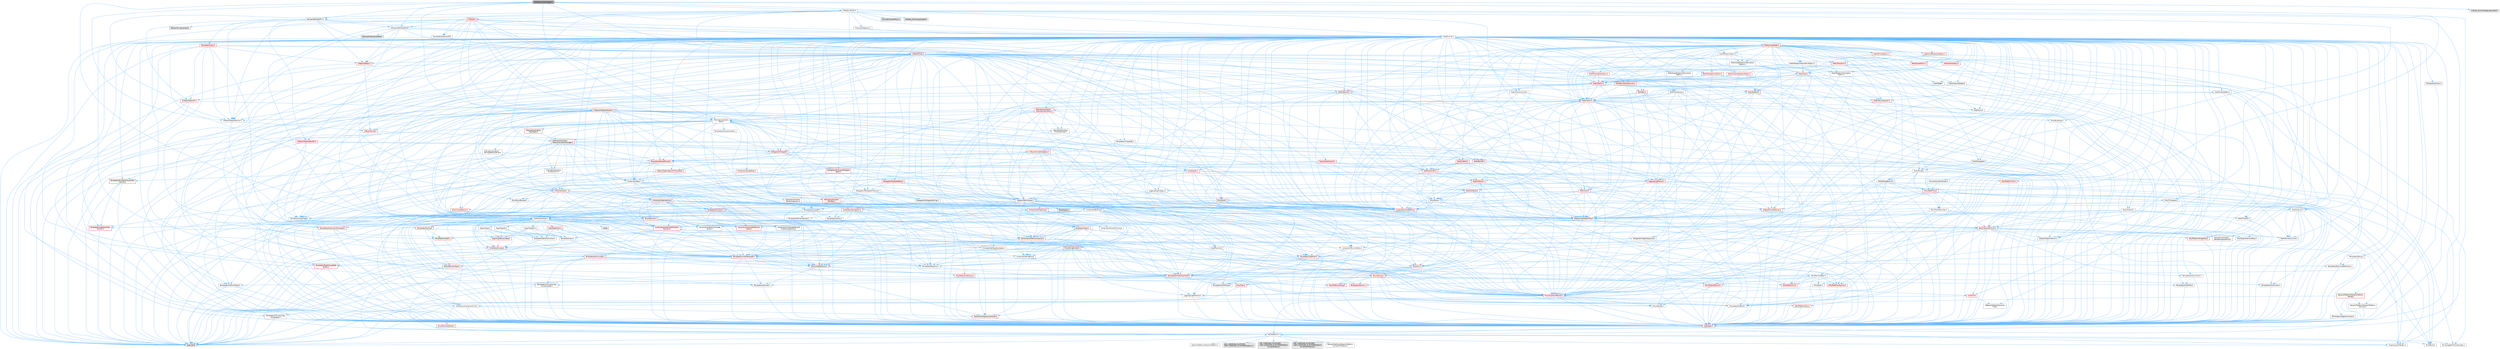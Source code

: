 digraph "K2Node_SwitchInteger.h"
{
 // INTERACTIVE_SVG=YES
 // LATEX_PDF_SIZE
  bgcolor="transparent";
  edge [fontname=Helvetica,fontsize=10,labelfontname=Helvetica,labelfontsize=10];
  node [fontname=Helvetica,fontsize=10,shape=box,height=0.2,width=0.4];
  Node1 [id="Node000001",label="K2Node_SwitchInteger.h",height=0.2,width=0.4,color="gray40", fillcolor="grey60", style="filled", fontcolor="black",tooltip=" "];
  Node1 -> Node2 [id="edge1_Node000001_Node000002",color="steelblue1",style="solid",tooltip=" "];
  Node2 [id="Node000002",label="Containers/Array.h",height=0.2,width=0.4,color="grey40", fillcolor="white", style="filled",URL="$df/dd0/Array_8h.html",tooltip=" "];
  Node2 -> Node3 [id="edge2_Node000002_Node000003",color="steelblue1",style="solid",tooltip=" "];
  Node3 [id="Node000003",label="CoreTypes.h",height=0.2,width=0.4,color="red", fillcolor="#FFF0F0", style="filled",URL="$dc/dec/CoreTypes_8h.html",tooltip=" "];
  Node3 -> Node4 [id="edge3_Node000003_Node000004",color="steelblue1",style="solid",tooltip=" "];
  Node4 [id="Node000004",label="HAL/Platform.h",height=0.2,width=0.4,color="grey40", fillcolor="white", style="filled",URL="$d9/dd0/Platform_8h.html",tooltip=" "];
  Node4 -> Node5 [id="edge4_Node000004_Node000005",color="steelblue1",style="solid",tooltip=" "];
  Node5 [id="Node000005",label="Misc/Build.h",height=0.2,width=0.4,color="grey40", fillcolor="white", style="filled",URL="$d3/dbb/Build_8h.html",tooltip=" "];
  Node4 -> Node6 [id="edge5_Node000004_Node000006",color="steelblue1",style="solid",tooltip=" "];
  Node6 [id="Node000006",label="Misc/LargeWorldCoordinates.h",height=0.2,width=0.4,color="grey40", fillcolor="white", style="filled",URL="$d2/dcb/LargeWorldCoordinates_8h.html",tooltip=" "];
  Node4 -> Node7 [id="edge6_Node000004_Node000007",color="steelblue1",style="solid",tooltip=" "];
  Node7 [id="Node000007",label="type_traits",height=0.2,width=0.4,color="grey60", fillcolor="#E0E0E0", style="filled",tooltip=" "];
  Node4 -> Node8 [id="edge7_Node000004_Node000008",color="steelblue1",style="solid",tooltip=" "];
  Node8 [id="Node000008",label="PreprocessorHelpers.h",height=0.2,width=0.4,color="grey40", fillcolor="white", style="filled",URL="$db/ddb/PreprocessorHelpers_8h.html",tooltip=" "];
  Node4 -> Node9 [id="edge8_Node000004_Node000009",color="steelblue1",style="solid",tooltip=" "];
  Node9 [id="Node000009",label="UBT_COMPILED_PLATFORM\l/UBT_COMPILED_PLATFORMPlatform\lCompilerPreSetup.h",height=0.2,width=0.4,color="grey60", fillcolor="#E0E0E0", style="filled",tooltip=" "];
  Node4 -> Node10 [id="edge9_Node000004_Node000010",color="steelblue1",style="solid",tooltip=" "];
  Node10 [id="Node000010",label="GenericPlatform/GenericPlatform\lCompilerPreSetup.h",height=0.2,width=0.4,color="grey40", fillcolor="white", style="filled",URL="$d9/dc8/GenericPlatformCompilerPreSetup_8h.html",tooltip=" "];
  Node4 -> Node11 [id="edge10_Node000004_Node000011",color="steelblue1",style="solid",tooltip=" "];
  Node11 [id="Node000011",label="GenericPlatform/GenericPlatform.h",height=0.2,width=0.4,color="grey40", fillcolor="white", style="filled",URL="$d6/d84/GenericPlatform_8h.html",tooltip=" "];
  Node4 -> Node12 [id="edge11_Node000004_Node000012",color="steelblue1",style="solid",tooltip=" "];
  Node12 [id="Node000012",label="UBT_COMPILED_PLATFORM\l/UBT_COMPILED_PLATFORMPlatform.h",height=0.2,width=0.4,color="grey60", fillcolor="#E0E0E0", style="filled",tooltip=" "];
  Node4 -> Node13 [id="edge12_Node000004_Node000013",color="steelblue1",style="solid",tooltip=" "];
  Node13 [id="Node000013",label="UBT_COMPILED_PLATFORM\l/UBT_COMPILED_PLATFORMPlatform\lCompilerSetup.h",height=0.2,width=0.4,color="grey60", fillcolor="#E0E0E0", style="filled",tooltip=" "];
  Node2 -> Node17 [id="edge13_Node000002_Node000017",color="steelblue1",style="solid",tooltip=" "];
  Node17 [id="Node000017",label="Misc/AssertionMacros.h",height=0.2,width=0.4,color="red", fillcolor="#FFF0F0", style="filled",URL="$d0/dfa/AssertionMacros_8h.html",tooltip=" "];
  Node17 -> Node3 [id="edge14_Node000017_Node000003",color="steelblue1",style="solid",tooltip=" "];
  Node17 -> Node4 [id="edge15_Node000017_Node000004",color="steelblue1",style="solid",tooltip=" "];
  Node17 -> Node18 [id="edge16_Node000017_Node000018",color="steelblue1",style="solid",tooltip=" "];
  Node18 [id="Node000018",label="HAL/PlatformMisc.h",height=0.2,width=0.4,color="red", fillcolor="#FFF0F0", style="filled",URL="$d0/df5/PlatformMisc_8h.html",tooltip=" "];
  Node18 -> Node3 [id="edge17_Node000018_Node000003",color="steelblue1",style="solid",tooltip=" "];
  Node17 -> Node8 [id="edge18_Node000017_Node000008",color="steelblue1",style="solid",tooltip=" "];
  Node17 -> Node54 [id="edge19_Node000017_Node000054",color="steelblue1",style="solid",tooltip=" "];
  Node54 [id="Node000054",label="Templates/EnableIf.h",height=0.2,width=0.4,color="grey40", fillcolor="white", style="filled",URL="$d7/d60/EnableIf_8h.html",tooltip=" "];
  Node54 -> Node3 [id="edge20_Node000054_Node000003",color="steelblue1",style="solid",tooltip=" "];
  Node17 -> Node60 [id="edge21_Node000017_Node000060",color="steelblue1",style="solid",tooltip=" "];
  Node60 [id="Node000060",label="Misc/VarArgs.h",height=0.2,width=0.4,color="grey40", fillcolor="white", style="filled",URL="$d5/d6f/VarArgs_8h.html",tooltip=" "];
  Node60 -> Node3 [id="edge22_Node000060_Node000003",color="steelblue1",style="solid",tooltip=" "];
  Node2 -> Node68 [id="edge23_Node000002_Node000068",color="steelblue1",style="solid",tooltip=" "];
  Node68 [id="Node000068",label="Misc/IntrusiveUnsetOptional\lState.h",height=0.2,width=0.4,color="red", fillcolor="#FFF0F0", style="filled",URL="$d2/d0a/IntrusiveUnsetOptionalState_8h.html",tooltip=" "];
  Node2 -> Node70 [id="edge24_Node000002_Node000070",color="steelblue1",style="solid",tooltip=" "];
  Node70 [id="Node000070",label="Misc/ReverseIterate.h",height=0.2,width=0.4,color="red", fillcolor="#FFF0F0", style="filled",URL="$db/de3/ReverseIterate_8h.html",tooltip=" "];
  Node70 -> Node4 [id="edge25_Node000070_Node000004",color="steelblue1",style="solid",tooltip=" "];
  Node2 -> Node72 [id="edge26_Node000002_Node000072",color="steelblue1",style="solid",tooltip=" "];
  Node72 [id="Node000072",label="HAL/UnrealMemory.h",height=0.2,width=0.4,color="red", fillcolor="#FFF0F0", style="filled",URL="$d9/d96/UnrealMemory_8h.html",tooltip=" "];
  Node72 -> Node3 [id="edge27_Node000072_Node000003",color="steelblue1",style="solid",tooltip=" "];
  Node72 -> Node76 [id="edge28_Node000072_Node000076",color="steelblue1",style="solid",tooltip=" "];
  Node76 [id="Node000076",label="HAL/MemoryBase.h",height=0.2,width=0.4,color="grey40", fillcolor="white", style="filled",URL="$d6/d9f/MemoryBase_8h.html",tooltip=" "];
  Node76 -> Node3 [id="edge29_Node000076_Node000003",color="steelblue1",style="solid",tooltip=" "];
  Node76 -> Node47 [id="edge30_Node000076_Node000047",color="steelblue1",style="solid",tooltip=" "];
  Node47 [id="Node000047",label="HAL/PlatformAtomics.h",height=0.2,width=0.4,color="red", fillcolor="#FFF0F0", style="filled",URL="$d3/d36/PlatformAtomics_8h.html",tooltip=" "];
  Node47 -> Node3 [id="edge31_Node000047_Node000003",color="steelblue1",style="solid",tooltip=" "];
  Node76 -> Node30 [id="edge32_Node000076_Node000030",color="steelblue1",style="solid",tooltip=" "];
  Node30 [id="Node000030",label="HAL/PlatformCrt.h",height=0.2,width=0.4,color="red", fillcolor="#FFF0F0", style="filled",URL="$d8/d75/PlatformCrt_8h.html",tooltip=" "];
  Node76 -> Node77 [id="edge33_Node000076_Node000077",color="steelblue1",style="solid",tooltip=" "];
  Node77 [id="Node000077",label="Misc/Exec.h",height=0.2,width=0.4,color="grey40", fillcolor="white", style="filled",URL="$de/ddb/Exec_8h.html",tooltip=" "];
  Node77 -> Node3 [id="edge34_Node000077_Node000003",color="steelblue1",style="solid",tooltip=" "];
  Node77 -> Node17 [id="edge35_Node000077_Node000017",color="steelblue1",style="solid",tooltip=" "];
  Node76 -> Node78 [id="edge36_Node000076_Node000078",color="steelblue1",style="solid",tooltip=" "];
  Node78 [id="Node000078",label="Misc/OutputDevice.h",height=0.2,width=0.4,color="red", fillcolor="#FFF0F0", style="filled",URL="$d7/d32/OutputDevice_8h.html",tooltip=" "];
  Node78 -> Node25 [id="edge37_Node000078_Node000025",color="steelblue1",style="solid",tooltip=" "];
  Node25 [id="Node000025",label="CoreFwd.h",height=0.2,width=0.4,color="red", fillcolor="#FFF0F0", style="filled",URL="$d1/d1e/CoreFwd_8h.html",tooltip=" "];
  Node25 -> Node3 [id="edge38_Node000025_Node000003",color="steelblue1",style="solid",tooltip=" "];
  Node25 -> Node26 [id="edge39_Node000025_Node000026",color="steelblue1",style="solid",tooltip=" "];
  Node26 [id="Node000026",label="Containers/ContainersFwd.h",height=0.2,width=0.4,color="grey40", fillcolor="white", style="filled",URL="$d4/d0a/ContainersFwd_8h.html",tooltip=" "];
  Node26 -> Node4 [id="edge40_Node000026_Node000004",color="steelblue1",style="solid",tooltip=" "];
  Node26 -> Node3 [id="edge41_Node000026_Node000003",color="steelblue1",style="solid",tooltip=" "];
  Node26 -> Node23 [id="edge42_Node000026_Node000023",color="steelblue1",style="solid",tooltip=" "];
  Node23 [id="Node000023",label="Traits/IsContiguousContainer.h",height=0.2,width=0.4,color="red", fillcolor="#FFF0F0", style="filled",URL="$d5/d3c/IsContiguousContainer_8h.html",tooltip=" "];
  Node23 -> Node3 [id="edge43_Node000023_Node000003",color="steelblue1",style="solid",tooltip=" "];
  Node25 -> Node28 [id="edge44_Node000025_Node000028",color="steelblue1",style="solid",tooltip=" "];
  Node28 [id="Node000028",label="UObject/UObjectHierarchy\lFwd.h",height=0.2,width=0.4,color="grey40", fillcolor="white", style="filled",URL="$d3/d13/UObjectHierarchyFwd_8h.html",tooltip=" "];
  Node78 -> Node3 [id="edge45_Node000078_Node000003",color="steelblue1",style="solid",tooltip=" "];
  Node78 -> Node79 [id="edge46_Node000078_Node000079",color="steelblue1",style="solid",tooltip=" "];
  Node79 [id="Node000079",label="Logging/LogVerbosity.h",height=0.2,width=0.4,color="grey40", fillcolor="white", style="filled",URL="$d2/d8f/LogVerbosity_8h.html",tooltip=" "];
  Node79 -> Node3 [id="edge47_Node000079_Node000003",color="steelblue1",style="solid",tooltip=" "];
  Node78 -> Node60 [id="edge48_Node000078_Node000060",color="steelblue1",style="solid",tooltip=" "];
  Node76 -> Node80 [id="edge49_Node000076_Node000080",color="steelblue1",style="solid",tooltip=" "];
  Node80 [id="Node000080",label="Templates/Atomic.h",height=0.2,width=0.4,color="red", fillcolor="#FFF0F0", style="filled",URL="$d3/d91/Atomic_8h.html",tooltip=" "];
  Node72 -> Node89 [id="edge50_Node000072_Node000089",color="steelblue1",style="solid",tooltip=" "];
  Node89 [id="Node000089",label="HAL/PlatformMemory.h",height=0.2,width=0.4,color="red", fillcolor="#FFF0F0", style="filled",URL="$de/d68/PlatformMemory_8h.html",tooltip=" "];
  Node89 -> Node3 [id="edge51_Node000089_Node000003",color="steelblue1",style="solid",tooltip=" "];
  Node72 -> Node92 [id="edge52_Node000072_Node000092",color="steelblue1",style="solid",tooltip=" "];
  Node92 [id="Node000092",label="Templates/IsPointer.h",height=0.2,width=0.4,color="grey40", fillcolor="white", style="filled",URL="$d7/d05/IsPointer_8h.html",tooltip=" "];
  Node92 -> Node3 [id="edge53_Node000092_Node000003",color="steelblue1",style="solid",tooltip=" "];
  Node2 -> Node93 [id="edge54_Node000002_Node000093",color="steelblue1",style="solid",tooltip=" "];
  Node93 [id="Node000093",label="Templates/UnrealTypeTraits.h",height=0.2,width=0.4,color="red", fillcolor="#FFF0F0", style="filled",URL="$d2/d2d/UnrealTypeTraits_8h.html",tooltip=" "];
  Node93 -> Node3 [id="edge55_Node000093_Node000003",color="steelblue1",style="solid",tooltip=" "];
  Node93 -> Node92 [id="edge56_Node000093_Node000092",color="steelblue1",style="solid",tooltip=" "];
  Node93 -> Node17 [id="edge57_Node000093_Node000017",color="steelblue1",style="solid",tooltip=" "];
  Node93 -> Node85 [id="edge58_Node000093_Node000085",color="steelblue1",style="solid",tooltip=" "];
  Node85 [id="Node000085",label="Templates/AndOrNot.h",height=0.2,width=0.4,color="grey40", fillcolor="white", style="filled",URL="$db/d0a/AndOrNot_8h.html",tooltip=" "];
  Node85 -> Node3 [id="edge59_Node000085_Node000003",color="steelblue1",style="solid",tooltip=" "];
  Node93 -> Node54 [id="edge60_Node000093_Node000054",color="steelblue1",style="solid",tooltip=" "];
  Node93 -> Node94 [id="edge61_Node000093_Node000094",color="steelblue1",style="solid",tooltip=" "];
  Node94 [id="Node000094",label="Templates/IsArithmetic.h",height=0.2,width=0.4,color="grey40", fillcolor="white", style="filled",URL="$d2/d5d/IsArithmetic_8h.html",tooltip=" "];
  Node94 -> Node3 [id="edge62_Node000094_Node000003",color="steelblue1",style="solid",tooltip=" "];
  Node93 -> Node96 [id="edge63_Node000093_Node000096",color="steelblue1",style="solid",tooltip=" "];
  Node96 [id="Node000096",label="Templates/IsPODType.h",height=0.2,width=0.4,color="grey40", fillcolor="white", style="filled",URL="$d7/db1/IsPODType_8h.html",tooltip=" "];
  Node96 -> Node3 [id="edge64_Node000096_Node000003",color="steelblue1",style="solid",tooltip=" "];
  Node93 -> Node97 [id="edge65_Node000093_Node000097",color="steelblue1",style="solid",tooltip=" "];
  Node97 [id="Node000097",label="Templates/IsUECoreType.h",height=0.2,width=0.4,color="grey40", fillcolor="white", style="filled",URL="$d1/db8/IsUECoreType_8h.html",tooltip=" "];
  Node97 -> Node3 [id="edge66_Node000097_Node000003",color="steelblue1",style="solid",tooltip=" "];
  Node97 -> Node7 [id="edge67_Node000097_Node000007",color="steelblue1",style="solid",tooltip=" "];
  Node93 -> Node86 [id="edge68_Node000093_Node000086",color="steelblue1",style="solid",tooltip=" "];
  Node86 [id="Node000086",label="Templates/IsTriviallyCopy\lConstructible.h",height=0.2,width=0.4,color="grey40", fillcolor="white", style="filled",URL="$d3/d78/IsTriviallyCopyConstructible_8h.html",tooltip=" "];
  Node86 -> Node3 [id="edge69_Node000086_Node000003",color="steelblue1",style="solid",tooltip=" "];
  Node86 -> Node7 [id="edge70_Node000086_Node000007",color="steelblue1",style="solid",tooltip=" "];
  Node2 -> Node98 [id="edge71_Node000002_Node000098",color="steelblue1",style="solid",tooltip=" "];
  Node98 [id="Node000098",label="Templates/UnrealTemplate.h",height=0.2,width=0.4,color="red", fillcolor="#FFF0F0", style="filled",URL="$d4/d24/UnrealTemplate_8h.html",tooltip=" "];
  Node98 -> Node3 [id="edge72_Node000098_Node000003",color="steelblue1",style="solid",tooltip=" "];
  Node98 -> Node92 [id="edge73_Node000098_Node000092",color="steelblue1",style="solid",tooltip=" "];
  Node98 -> Node72 [id="edge74_Node000098_Node000072",color="steelblue1",style="solid",tooltip=" "];
  Node98 -> Node93 [id="edge75_Node000098_Node000093",color="steelblue1",style="solid",tooltip=" "];
  Node98 -> Node101 [id="edge76_Node000098_Node000101",color="steelblue1",style="solid",tooltip=" "];
  Node101 [id="Node000101",label="Templates/RemoveReference.h",height=0.2,width=0.4,color="grey40", fillcolor="white", style="filled",URL="$da/dbe/RemoveReference_8h.html",tooltip=" "];
  Node101 -> Node3 [id="edge77_Node000101_Node000003",color="steelblue1",style="solid",tooltip=" "];
  Node98 -> Node62 [id="edge78_Node000098_Node000062",color="steelblue1",style="solid",tooltip=" "];
  Node62 [id="Node000062",label="Templates/Requires.h",height=0.2,width=0.4,color="grey40", fillcolor="white", style="filled",URL="$dc/d96/Requires_8h.html",tooltip=" "];
  Node62 -> Node54 [id="edge79_Node000062_Node000054",color="steelblue1",style="solid",tooltip=" "];
  Node62 -> Node7 [id="edge80_Node000062_Node000007",color="steelblue1",style="solid",tooltip=" "];
  Node98 -> Node102 [id="edge81_Node000098_Node000102",color="steelblue1",style="solid",tooltip=" "];
  Node102 [id="Node000102",label="Templates/TypeCompatible\lBytes.h",height=0.2,width=0.4,color="red", fillcolor="#FFF0F0", style="filled",URL="$df/d0a/TypeCompatibleBytes_8h.html",tooltip=" "];
  Node102 -> Node3 [id="edge82_Node000102_Node000003",color="steelblue1",style="solid",tooltip=" "];
  Node102 -> Node7 [id="edge83_Node000102_Node000007",color="steelblue1",style="solid",tooltip=" "];
  Node98 -> Node23 [id="edge84_Node000098_Node000023",color="steelblue1",style="solid",tooltip=" "];
  Node98 -> Node7 [id="edge85_Node000098_Node000007",color="steelblue1",style="solid",tooltip=" "];
  Node2 -> Node104 [id="edge86_Node000002_Node000104",color="steelblue1",style="solid",tooltip=" "];
  Node104 [id="Node000104",label="Containers/AllowShrinking.h",height=0.2,width=0.4,color="grey40", fillcolor="white", style="filled",URL="$d7/d1a/AllowShrinking_8h.html",tooltip=" "];
  Node104 -> Node3 [id="edge87_Node000104_Node000003",color="steelblue1",style="solid",tooltip=" "];
  Node2 -> Node105 [id="edge88_Node000002_Node000105",color="steelblue1",style="solid",tooltip=" "];
  Node105 [id="Node000105",label="Containers/ContainerAllocation\lPolicies.h",height=0.2,width=0.4,color="red", fillcolor="#FFF0F0", style="filled",URL="$d7/dff/ContainerAllocationPolicies_8h.html",tooltip=" "];
  Node105 -> Node3 [id="edge89_Node000105_Node000003",color="steelblue1",style="solid",tooltip=" "];
  Node105 -> Node105 [id="edge90_Node000105_Node000105",color="steelblue1",style="solid",tooltip=" "];
  Node105 -> Node107 [id="edge91_Node000105_Node000107",color="steelblue1",style="solid",tooltip=" "];
  Node107 [id="Node000107",label="HAL/PlatformMath.h",height=0.2,width=0.4,color="red", fillcolor="#FFF0F0", style="filled",URL="$dc/d53/PlatformMath_8h.html",tooltip=" "];
  Node107 -> Node3 [id="edge92_Node000107_Node000003",color="steelblue1",style="solid",tooltip=" "];
  Node105 -> Node72 [id="edge93_Node000105_Node000072",color="steelblue1",style="solid",tooltip=" "];
  Node105 -> Node40 [id="edge94_Node000105_Node000040",color="steelblue1",style="solid",tooltip=" "];
  Node40 [id="Node000040",label="Math/NumericLimits.h",height=0.2,width=0.4,color="grey40", fillcolor="white", style="filled",URL="$df/d1b/NumericLimits_8h.html",tooltip=" "];
  Node40 -> Node3 [id="edge95_Node000040_Node000003",color="steelblue1",style="solid",tooltip=" "];
  Node105 -> Node17 [id="edge96_Node000105_Node000017",color="steelblue1",style="solid",tooltip=" "];
  Node105 -> Node116 [id="edge97_Node000105_Node000116",color="steelblue1",style="solid",tooltip=" "];
  Node116 [id="Node000116",label="Templates/MemoryOps.h",height=0.2,width=0.4,color="red", fillcolor="#FFF0F0", style="filled",URL="$db/dea/MemoryOps_8h.html",tooltip=" "];
  Node116 -> Node3 [id="edge98_Node000116_Node000003",color="steelblue1",style="solid",tooltip=" "];
  Node116 -> Node72 [id="edge99_Node000116_Node000072",color="steelblue1",style="solid",tooltip=" "];
  Node116 -> Node87 [id="edge100_Node000116_Node000087",color="steelblue1",style="solid",tooltip=" "];
  Node87 [id="Node000087",label="Templates/IsTriviallyCopy\lAssignable.h",height=0.2,width=0.4,color="grey40", fillcolor="white", style="filled",URL="$d2/df2/IsTriviallyCopyAssignable_8h.html",tooltip=" "];
  Node87 -> Node3 [id="edge101_Node000087_Node000003",color="steelblue1",style="solid",tooltip=" "];
  Node87 -> Node7 [id="edge102_Node000087_Node000007",color="steelblue1",style="solid",tooltip=" "];
  Node116 -> Node86 [id="edge103_Node000116_Node000086",color="steelblue1",style="solid",tooltip=" "];
  Node116 -> Node62 [id="edge104_Node000116_Node000062",color="steelblue1",style="solid",tooltip=" "];
  Node116 -> Node93 [id="edge105_Node000116_Node000093",color="steelblue1",style="solid",tooltip=" "];
  Node116 -> Node7 [id="edge106_Node000116_Node000007",color="steelblue1",style="solid",tooltip=" "];
  Node105 -> Node102 [id="edge107_Node000105_Node000102",color="steelblue1",style="solid",tooltip=" "];
  Node105 -> Node7 [id="edge108_Node000105_Node000007",color="steelblue1",style="solid",tooltip=" "];
  Node2 -> Node117 [id="edge109_Node000002_Node000117",color="steelblue1",style="solid",tooltip=" "];
  Node117 [id="Node000117",label="Containers/ContainerElement\lTypeCompatibility.h",height=0.2,width=0.4,color="grey40", fillcolor="white", style="filled",URL="$df/ddf/ContainerElementTypeCompatibility_8h.html",tooltip=" "];
  Node117 -> Node3 [id="edge110_Node000117_Node000003",color="steelblue1",style="solid",tooltip=" "];
  Node117 -> Node93 [id="edge111_Node000117_Node000093",color="steelblue1",style="solid",tooltip=" "];
  Node2 -> Node118 [id="edge112_Node000002_Node000118",color="steelblue1",style="solid",tooltip=" "];
  Node118 [id="Node000118",label="Serialization/Archive.h",height=0.2,width=0.4,color="red", fillcolor="#FFF0F0", style="filled",URL="$d7/d3b/Archive_8h.html",tooltip=" "];
  Node118 -> Node25 [id="edge113_Node000118_Node000025",color="steelblue1",style="solid",tooltip=" "];
  Node118 -> Node3 [id="edge114_Node000118_Node000003",color="steelblue1",style="solid",tooltip=" "];
  Node118 -> Node119 [id="edge115_Node000118_Node000119",color="steelblue1",style="solid",tooltip=" "];
  Node119 [id="Node000119",label="HAL/PlatformProperties.h",height=0.2,width=0.4,color="red", fillcolor="#FFF0F0", style="filled",URL="$d9/db0/PlatformProperties_8h.html",tooltip=" "];
  Node119 -> Node3 [id="edge116_Node000119_Node000003",color="steelblue1",style="solid",tooltip=" "];
  Node118 -> Node122 [id="edge117_Node000118_Node000122",color="steelblue1",style="solid",tooltip=" "];
  Node122 [id="Node000122",label="Internationalization\l/TextNamespaceFwd.h",height=0.2,width=0.4,color="grey40", fillcolor="white", style="filled",URL="$d8/d97/TextNamespaceFwd_8h.html",tooltip=" "];
  Node122 -> Node3 [id="edge118_Node000122_Node000003",color="steelblue1",style="solid",tooltip=" "];
  Node118 -> Node17 [id="edge119_Node000118_Node000017",color="steelblue1",style="solid",tooltip=" "];
  Node118 -> Node5 [id="edge120_Node000118_Node000005",color="steelblue1",style="solid",tooltip=" "];
  Node118 -> Node123 [id="edge121_Node000118_Node000123",color="steelblue1",style="solid",tooltip=" "];
  Node123 [id="Node000123",label="Misc/EngineVersionBase.h",height=0.2,width=0.4,color="grey40", fillcolor="white", style="filled",URL="$d5/d2b/EngineVersionBase_8h.html",tooltip=" "];
  Node123 -> Node3 [id="edge122_Node000123_Node000003",color="steelblue1",style="solid",tooltip=" "];
  Node118 -> Node60 [id="edge123_Node000118_Node000060",color="steelblue1",style="solid",tooltip=" "];
  Node118 -> Node54 [id="edge124_Node000118_Node000054",color="steelblue1",style="solid",tooltip=" "];
  Node118 -> Node126 [id="edge125_Node000118_Node000126",color="steelblue1",style="solid",tooltip=" "];
  Node126 [id="Node000126",label="Templates/IsEnumClass.h",height=0.2,width=0.4,color="grey40", fillcolor="white", style="filled",URL="$d7/d15/IsEnumClass_8h.html",tooltip=" "];
  Node126 -> Node3 [id="edge126_Node000126_Node000003",color="steelblue1",style="solid",tooltip=" "];
  Node126 -> Node85 [id="edge127_Node000126_Node000085",color="steelblue1",style="solid",tooltip=" "];
  Node118 -> Node98 [id="edge128_Node000118_Node000098",color="steelblue1",style="solid",tooltip=" "];
  Node118 -> Node127 [id="edge129_Node000118_Node000127",color="steelblue1",style="solid",tooltip=" "];
  Node127 [id="Node000127",label="UObject/ObjectVersion.h",height=0.2,width=0.4,color="grey40", fillcolor="white", style="filled",URL="$da/d63/ObjectVersion_8h.html",tooltip=" "];
  Node127 -> Node3 [id="edge130_Node000127_Node000003",color="steelblue1",style="solid",tooltip=" "];
  Node2 -> Node128 [id="edge131_Node000002_Node000128",color="steelblue1",style="solid",tooltip=" "];
  Node128 [id="Node000128",label="Serialization/MemoryImage\lWriter.h",height=0.2,width=0.4,color="grey40", fillcolor="white", style="filled",URL="$d0/d08/MemoryImageWriter_8h.html",tooltip=" "];
  Node128 -> Node3 [id="edge132_Node000128_Node000003",color="steelblue1",style="solid",tooltip=" "];
  Node128 -> Node129 [id="edge133_Node000128_Node000129",color="steelblue1",style="solid",tooltip=" "];
  Node129 [id="Node000129",label="Serialization/MemoryLayout.h",height=0.2,width=0.4,color="red", fillcolor="#FFF0F0", style="filled",URL="$d7/d66/MemoryLayout_8h.html",tooltip=" "];
  Node129 -> Node132 [id="edge134_Node000129_Node000132",color="steelblue1",style="solid",tooltip=" "];
  Node132 [id="Node000132",label="Containers/EnumAsByte.h",height=0.2,width=0.4,color="grey40", fillcolor="white", style="filled",URL="$d6/d9a/EnumAsByte_8h.html",tooltip=" "];
  Node132 -> Node3 [id="edge135_Node000132_Node000003",color="steelblue1",style="solid",tooltip=" "];
  Node132 -> Node96 [id="edge136_Node000132_Node000096",color="steelblue1",style="solid",tooltip=" "];
  Node132 -> Node133 [id="edge137_Node000132_Node000133",color="steelblue1",style="solid",tooltip=" "];
  Node133 [id="Node000133",label="Templates/TypeHash.h",height=0.2,width=0.4,color="red", fillcolor="#FFF0F0", style="filled",URL="$d1/d62/TypeHash_8h.html",tooltip=" "];
  Node133 -> Node3 [id="edge138_Node000133_Node000003",color="steelblue1",style="solid",tooltip=" "];
  Node133 -> Node62 [id="edge139_Node000133_Node000062",color="steelblue1",style="solid",tooltip=" "];
  Node133 -> Node134 [id="edge140_Node000133_Node000134",color="steelblue1",style="solid",tooltip=" "];
  Node134 [id="Node000134",label="Misc/Crc.h",height=0.2,width=0.4,color="red", fillcolor="#FFF0F0", style="filled",URL="$d4/dd2/Crc_8h.html",tooltip=" "];
  Node134 -> Node3 [id="edge141_Node000134_Node000003",color="steelblue1",style="solid",tooltip=" "];
  Node134 -> Node74 [id="edge142_Node000134_Node000074",color="steelblue1",style="solid",tooltip=" "];
  Node74 [id="Node000074",label="HAL/PlatformString.h",height=0.2,width=0.4,color="red", fillcolor="#FFF0F0", style="filled",URL="$db/db5/PlatformString_8h.html",tooltip=" "];
  Node74 -> Node3 [id="edge143_Node000074_Node000003",color="steelblue1",style="solid",tooltip=" "];
  Node134 -> Node17 [id="edge144_Node000134_Node000017",color="steelblue1",style="solid",tooltip=" "];
  Node134 -> Node135 [id="edge145_Node000134_Node000135",color="steelblue1",style="solid",tooltip=" "];
  Node135 [id="Node000135",label="Misc/CString.h",height=0.2,width=0.4,color="red", fillcolor="#FFF0F0", style="filled",URL="$d2/d49/CString_8h.html",tooltip=" "];
  Node135 -> Node3 [id="edge146_Node000135_Node000003",color="steelblue1",style="solid",tooltip=" "];
  Node135 -> Node30 [id="edge147_Node000135_Node000030",color="steelblue1",style="solid",tooltip=" "];
  Node135 -> Node74 [id="edge148_Node000135_Node000074",color="steelblue1",style="solid",tooltip=" "];
  Node135 -> Node17 [id="edge149_Node000135_Node000017",color="steelblue1",style="solid",tooltip=" "];
  Node135 -> Node136 [id="edge150_Node000135_Node000136",color="steelblue1",style="solid",tooltip=" "];
  Node136 [id="Node000136",label="Misc/Char.h",height=0.2,width=0.4,color="red", fillcolor="#FFF0F0", style="filled",URL="$d0/d58/Char_8h.html",tooltip=" "];
  Node136 -> Node3 [id="edge151_Node000136_Node000003",color="steelblue1",style="solid",tooltip=" "];
  Node136 -> Node7 [id="edge152_Node000136_Node000007",color="steelblue1",style="solid",tooltip=" "];
  Node135 -> Node60 [id="edge153_Node000135_Node000060",color="steelblue1",style="solid",tooltip=" "];
  Node134 -> Node136 [id="edge154_Node000134_Node000136",color="steelblue1",style="solid",tooltip=" "];
  Node134 -> Node93 [id="edge155_Node000134_Node000093",color="steelblue1",style="solid",tooltip=" "];
  Node133 -> Node7 [id="edge156_Node000133_Node000007",color="steelblue1",style="solid",tooltip=" "];
  Node129 -> Node20 [id="edge157_Node000129_Node000020",color="steelblue1",style="solid",tooltip=" "];
  Node20 [id="Node000020",label="Containers/StringFwd.h",height=0.2,width=0.4,color="grey40", fillcolor="white", style="filled",URL="$df/d37/StringFwd_8h.html",tooltip=" "];
  Node20 -> Node3 [id="edge158_Node000020_Node000003",color="steelblue1",style="solid",tooltip=" "];
  Node20 -> Node21 [id="edge159_Node000020_Node000021",color="steelblue1",style="solid",tooltip=" "];
  Node21 [id="Node000021",label="Traits/ElementType.h",height=0.2,width=0.4,color="red", fillcolor="#FFF0F0", style="filled",URL="$d5/d4f/ElementType_8h.html",tooltip=" "];
  Node21 -> Node4 [id="edge160_Node000021_Node000004",color="steelblue1",style="solid",tooltip=" "];
  Node21 -> Node7 [id="edge161_Node000021_Node000007",color="steelblue1",style="solid",tooltip=" "];
  Node20 -> Node23 [id="edge162_Node000020_Node000023",color="steelblue1",style="solid",tooltip=" "];
  Node129 -> Node72 [id="edge163_Node000129_Node000072",color="steelblue1",style="solid",tooltip=" "];
  Node129 -> Node54 [id="edge164_Node000129_Node000054",color="steelblue1",style="solid",tooltip=" "];
  Node129 -> Node98 [id="edge165_Node000129_Node000098",color="steelblue1",style="solid",tooltip=" "];
  Node2 -> Node142 [id="edge166_Node000002_Node000142",color="steelblue1",style="solid",tooltip=" "];
  Node142 [id="Node000142",label="Algo/Heapify.h",height=0.2,width=0.4,color="grey40", fillcolor="white", style="filled",URL="$d0/d2a/Heapify_8h.html",tooltip=" "];
  Node142 -> Node143 [id="edge167_Node000142_Node000143",color="steelblue1",style="solid",tooltip=" "];
  Node143 [id="Node000143",label="Algo/Impl/BinaryHeap.h",height=0.2,width=0.4,color="red", fillcolor="#FFF0F0", style="filled",URL="$d7/da3/Algo_2Impl_2BinaryHeap_8h.html",tooltip=" "];
  Node143 -> Node144 [id="edge168_Node000143_Node000144",color="steelblue1",style="solid",tooltip=" "];
  Node144 [id="Node000144",label="Templates/Invoke.h",height=0.2,width=0.4,color="red", fillcolor="#FFF0F0", style="filled",URL="$d7/deb/Invoke_8h.html",tooltip=" "];
  Node144 -> Node3 [id="edge169_Node000144_Node000003",color="steelblue1",style="solid",tooltip=" "];
  Node144 -> Node98 [id="edge170_Node000144_Node000098",color="steelblue1",style="solid",tooltip=" "];
  Node144 -> Node7 [id="edge171_Node000144_Node000007",color="steelblue1",style="solid",tooltip=" "];
  Node143 -> Node7 [id="edge172_Node000143_Node000007",color="steelblue1",style="solid",tooltip=" "];
  Node142 -> Node148 [id="edge173_Node000142_Node000148",color="steelblue1",style="solid",tooltip=" "];
  Node148 [id="Node000148",label="Templates/IdentityFunctor.h",height=0.2,width=0.4,color="grey40", fillcolor="white", style="filled",URL="$d7/d2e/IdentityFunctor_8h.html",tooltip=" "];
  Node148 -> Node4 [id="edge174_Node000148_Node000004",color="steelblue1",style="solid",tooltip=" "];
  Node142 -> Node144 [id="edge175_Node000142_Node000144",color="steelblue1",style="solid",tooltip=" "];
  Node142 -> Node149 [id="edge176_Node000142_Node000149",color="steelblue1",style="solid",tooltip=" "];
  Node149 [id="Node000149",label="Templates/Less.h",height=0.2,width=0.4,color="grey40", fillcolor="white", style="filled",URL="$de/dc8/Less_8h.html",tooltip=" "];
  Node149 -> Node3 [id="edge177_Node000149_Node000003",color="steelblue1",style="solid",tooltip=" "];
  Node149 -> Node98 [id="edge178_Node000149_Node000098",color="steelblue1",style="solid",tooltip=" "];
  Node142 -> Node98 [id="edge179_Node000142_Node000098",color="steelblue1",style="solid",tooltip=" "];
  Node2 -> Node150 [id="edge180_Node000002_Node000150",color="steelblue1",style="solid",tooltip=" "];
  Node150 [id="Node000150",label="Algo/HeapSort.h",height=0.2,width=0.4,color="grey40", fillcolor="white", style="filled",URL="$d3/d92/HeapSort_8h.html",tooltip=" "];
  Node150 -> Node143 [id="edge181_Node000150_Node000143",color="steelblue1",style="solid",tooltip=" "];
  Node150 -> Node148 [id="edge182_Node000150_Node000148",color="steelblue1",style="solid",tooltip=" "];
  Node150 -> Node149 [id="edge183_Node000150_Node000149",color="steelblue1",style="solid",tooltip=" "];
  Node150 -> Node98 [id="edge184_Node000150_Node000098",color="steelblue1",style="solid",tooltip=" "];
  Node2 -> Node151 [id="edge185_Node000002_Node000151",color="steelblue1",style="solid",tooltip=" "];
  Node151 [id="Node000151",label="Algo/IsHeap.h",height=0.2,width=0.4,color="grey40", fillcolor="white", style="filled",URL="$de/d32/IsHeap_8h.html",tooltip=" "];
  Node151 -> Node143 [id="edge186_Node000151_Node000143",color="steelblue1",style="solid",tooltip=" "];
  Node151 -> Node148 [id="edge187_Node000151_Node000148",color="steelblue1",style="solid",tooltip=" "];
  Node151 -> Node144 [id="edge188_Node000151_Node000144",color="steelblue1",style="solid",tooltip=" "];
  Node151 -> Node149 [id="edge189_Node000151_Node000149",color="steelblue1",style="solid",tooltip=" "];
  Node151 -> Node98 [id="edge190_Node000151_Node000098",color="steelblue1",style="solid",tooltip=" "];
  Node2 -> Node143 [id="edge191_Node000002_Node000143",color="steelblue1",style="solid",tooltip=" "];
  Node2 -> Node152 [id="edge192_Node000002_Node000152",color="steelblue1",style="solid",tooltip=" "];
  Node152 [id="Node000152",label="Algo/StableSort.h",height=0.2,width=0.4,color="red", fillcolor="#FFF0F0", style="filled",URL="$d7/d3c/StableSort_8h.html",tooltip=" "];
  Node152 -> Node148 [id="edge193_Node000152_Node000148",color="steelblue1",style="solid",tooltip=" "];
  Node152 -> Node144 [id="edge194_Node000152_Node000144",color="steelblue1",style="solid",tooltip=" "];
  Node152 -> Node149 [id="edge195_Node000152_Node000149",color="steelblue1",style="solid",tooltip=" "];
  Node152 -> Node98 [id="edge196_Node000152_Node000098",color="steelblue1",style="solid",tooltip=" "];
  Node2 -> Node155 [id="edge197_Node000002_Node000155",color="steelblue1",style="solid",tooltip=" "];
  Node155 [id="Node000155",label="Concepts/GetTypeHashable.h",height=0.2,width=0.4,color="grey40", fillcolor="white", style="filled",URL="$d3/da2/GetTypeHashable_8h.html",tooltip=" "];
  Node155 -> Node3 [id="edge198_Node000155_Node000003",color="steelblue1",style="solid",tooltip=" "];
  Node155 -> Node133 [id="edge199_Node000155_Node000133",color="steelblue1",style="solid",tooltip=" "];
  Node2 -> Node148 [id="edge200_Node000002_Node000148",color="steelblue1",style="solid",tooltip=" "];
  Node2 -> Node144 [id="edge201_Node000002_Node000144",color="steelblue1",style="solid",tooltip=" "];
  Node2 -> Node149 [id="edge202_Node000002_Node000149",color="steelblue1",style="solid",tooltip=" "];
  Node2 -> Node156 [id="edge203_Node000002_Node000156",color="steelblue1",style="solid",tooltip=" "];
  Node156 [id="Node000156",label="Templates/LosesQualifiers\lFromTo.h",height=0.2,width=0.4,color="red", fillcolor="#FFF0F0", style="filled",URL="$d2/db3/LosesQualifiersFromTo_8h.html",tooltip=" "];
  Node156 -> Node7 [id="edge204_Node000156_Node000007",color="steelblue1",style="solid",tooltip=" "];
  Node2 -> Node62 [id="edge205_Node000002_Node000062",color="steelblue1",style="solid",tooltip=" "];
  Node2 -> Node157 [id="edge206_Node000002_Node000157",color="steelblue1",style="solid",tooltip=" "];
  Node157 [id="Node000157",label="Templates/Sorting.h",height=0.2,width=0.4,color="red", fillcolor="#FFF0F0", style="filled",URL="$d3/d9e/Sorting_8h.html",tooltip=" "];
  Node157 -> Node3 [id="edge207_Node000157_Node000003",color="steelblue1",style="solid",tooltip=" "];
  Node157 -> Node107 [id="edge208_Node000157_Node000107",color="steelblue1",style="solid",tooltip=" "];
  Node157 -> Node149 [id="edge209_Node000157_Node000149",color="steelblue1",style="solid",tooltip=" "];
  Node2 -> Node161 [id="edge210_Node000002_Node000161",color="steelblue1",style="solid",tooltip=" "];
  Node161 [id="Node000161",label="Templates/AlignmentTemplates.h",height=0.2,width=0.4,color="red", fillcolor="#FFF0F0", style="filled",URL="$dd/d32/AlignmentTemplates_8h.html",tooltip=" "];
  Node161 -> Node3 [id="edge211_Node000161_Node000003",color="steelblue1",style="solid",tooltip=" "];
  Node161 -> Node92 [id="edge212_Node000161_Node000092",color="steelblue1",style="solid",tooltip=" "];
  Node2 -> Node21 [id="edge213_Node000002_Node000021",color="steelblue1",style="solid",tooltip=" "];
  Node2 -> Node113 [id="edge214_Node000002_Node000113",color="steelblue1",style="solid",tooltip=" "];
  Node113 [id="Node000113",label="limits",height=0.2,width=0.4,color="grey60", fillcolor="#E0E0E0", style="filled",tooltip=" "];
  Node2 -> Node7 [id="edge215_Node000002_Node000007",color="steelblue1",style="solid",tooltip=" "];
  Node1 -> Node162 [id="edge216_Node000001_Node000162",color="steelblue1",style="solid",tooltip=" "];
  Node162 [id="Node000162",label="CoreMinimal.h",height=0.2,width=0.4,color="grey40", fillcolor="white", style="filled",URL="$d7/d67/CoreMinimal_8h.html",tooltip=" "];
  Node162 -> Node3 [id="edge217_Node000162_Node000003",color="steelblue1",style="solid",tooltip=" "];
  Node162 -> Node25 [id="edge218_Node000162_Node000025",color="steelblue1",style="solid",tooltip=" "];
  Node162 -> Node28 [id="edge219_Node000162_Node000028",color="steelblue1",style="solid",tooltip=" "];
  Node162 -> Node26 [id="edge220_Node000162_Node000026",color="steelblue1",style="solid",tooltip=" "];
  Node162 -> Node60 [id="edge221_Node000162_Node000060",color="steelblue1",style="solid",tooltip=" "];
  Node162 -> Node79 [id="edge222_Node000162_Node000079",color="steelblue1",style="solid",tooltip=" "];
  Node162 -> Node78 [id="edge223_Node000162_Node000078",color="steelblue1",style="solid",tooltip=" "];
  Node162 -> Node30 [id="edge224_Node000162_Node000030",color="steelblue1",style="solid",tooltip=" "];
  Node162 -> Node18 [id="edge225_Node000162_Node000018",color="steelblue1",style="solid",tooltip=" "];
  Node162 -> Node17 [id="edge226_Node000162_Node000017",color="steelblue1",style="solid",tooltip=" "];
  Node162 -> Node92 [id="edge227_Node000162_Node000092",color="steelblue1",style="solid",tooltip=" "];
  Node162 -> Node89 [id="edge228_Node000162_Node000089",color="steelblue1",style="solid",tooltip=" "];
  Node162 -> Node47 [id="edge229_Node000162_Node000047",color="steelblue1",style="solid",tooltip=" "];
  Node162 -> Node77 [id="edge230_Node000162_Node000077",color="steelblue1",style="solid",tooltip=" "];
  Node162 -> Node76 [id="edge231_Node000162_Node000076",color="steelblue1",style="solid",tooltip=" "];
  Node162 -> Node72 [id="edge232_Node000162_Node000072",color="steelblue1",style="solid",tooltip=" "];
  Node162 -> Node94 [id="edge233_Node000162_Node000094",color="steelblue1",style="solid",tooltip=" "];
  Node162 -> Node85 [id="edge234_Node000162_Node000085",color="steelblue1",style="solid",tooltip=" "];
  Node162 -> Node96 [id="edge235_Node000162_Node000096",color="steelblue1",style="solid",tooltip=" "];
  Node162 -> Node97 [id="edge236_Node000162_Node000097",color="steelblue1",style="solid",tooltip=" "];
  Node162 -> Node86 [id="edge237_Node000162_Node000086",color="steelblue1",style="solid",tooltip=" "];
  Node162 -> Node93 [id="edge238_Node000162_Node000093",color="steelblue1",style="solid",tooltip=" "];
  Node162 -> Node54 [id="edge239_Node000162_Node000054",color="steelblue1",style="solid",tooltip=" "];
  Node162 -> Node101 [id="edge240_Node000162_Node000101",color="steelblue1",style="solid",tooltip=" "];
  Node162 -> Node163 [id="edge241_Node000162_Node000163",color="steelblue1",style="solid",tooltip=" "];
  Node163 [id="Node000163",label="Templates/IntegralConstant.h",height=0.2,width=0.4,color="grey40", fillcolor="white", style="filled",URL="$db/d1b/IntegralConstant_8h.html",tooltip=" "];
  Node163 -> Node3 [id="edge242_Node000163_Node000003",color="steelblue1",style="solid",tooltip=" "];
  Node162 -> Node164 [id="edge243_Node000162_Node000164",color="steelblue1",style="solid",tooltip=" "];
  Node164 [id="Node000164",label="Templates/IsClass.h",height=0.2,width=0.4,color="grey40", fillcolor="white", style="filled",URL="$db/dcb/IsClass_8h.html",tooltip=" "];
  Node164 -> Node3 [id="edge244_Node000164_Node000003",color="steelblue1",style="solid",tooltip=" "];
  Node162 -> Node102 [id="edge245_Node000162_Node000102",color="steelblue1",style="solid",tooltip=" "];
  Node162 -> Node23 [id="edge246_Node000162_Node000023",color="steelblue1",style="solid",tooltip=" "];
  Node162 -> Node98 [id="edge247_Node000162_Node000098",color="steelblue1",style="solid",tooltip=" "];
  Node162 -> Node40 [id="edge248_Node000162_Node000040",color="steelblue1",style="solid",tooltip=" "];
  Node162 -> Node107 [id="edge249_Node000162_Node000107",color="steelblue1",style="solid",tooltip=" "];
  Node162 -> Node87 [id="edge250_Node000162_Node000087",color="steelblue1",style="solid",tooltip=" "];
  Node162 -> Node116 [id="edge251_Node000162_Node000116",color="steelblue1",style="solid",tooltip=" "];
  Node162 -> Node105 [id="edge252_Node000162_Node000105",color="steelblue1",style="solid",tooltip=" "];
  Node162 -> Node126 [id="edge253_Node000162_Node000126",color="steelblue1",style="solid",tooltip=" "];
  Node162 -> Node119 [id="edge254_Node000162_Node000119",color="steelblue1",style="solid",tooltip=" "];
  Node162 -> Node123 [id="edge255_Node000162_Node000123",color="steelblue1",style="solid",tooltip=" "];
  Node162 -> Node122 [id="edge256_Node000162_Node000122",color="steelblue1",style="solid",tooltip=" "];
  Node162 -> Node118 [id="edge257_Node000162_Node000118",color="steelblue1",style="solid",tooltip=" "];
  Node162 -> Node149 [id="edge258_Node000162_Node000149",color="steelblue1",style="solid",tooltip=" "];
  Node162 -> Node157 [id="edge259_Node000162_Node000157",color="steelblue1",style="solid",tooltip=" "];
  Node162 -> Node136 [id="edge260_Node000162_Node000136",color="steelblue1",style="solid",tooltip=" "];
  Node162 -> Node165 [id="edge261_Node000162_Node000165",color="steelblue1",style="solid",tooltip=" "];
  Node165 [id="Node000165",label="GenericPlatform/GenericPlatform\lStricmp.h",height=0.2,width=0.4,color="grey40", fillcolor="white", style="filled",URL="$d2/d86/GenericPlatformStricmp_8h.html",tooltip=" "];
  Node165 -> Node3 [id="edge262_Node000165_Node000003",color="steelblue1",style="solid",tooltip=" "];
  Node162 -> Node166 [id="edge263_Node000162_Node000166",color="steelblue1",style="solid",tooltip=" "];
  Node166 [id="Node000166",label="GenericPlatform/GenericPlatform\lString.h",height=0.2,width=0.4,color="red", fillcolor="#FFF0F0", style="filled",URL="$dd/d20/GenericPlatformString_8h.html",tooltip=" "];
  Node166 -> Node3 [id="edge264_Node000166_Node000003",color="steelblue1",style="solid",tooltip=" "];
  Node166 -> Node165 [id="edge265_Node000166_Node000165",color="steelblue1",style="solid",tooltip=" "];
  Node166 -> Node54 [id="edge266_Node000166_Node000054",color="steelblue1",style="solid",tooltip=" "];
  Node166 -> Node7 [id="edge267_Node000166_Node000007",color="steelblue1",style="solid",tooltip=" "];
  Node162 -> Node74 [id="edge268_Node000162_Node000074",color="steelblue1",style="solid",tooltip=" "];
  Node162 -> Node135 [id="edge269_Node000162_Node000135",color="steelblue1",style="solid",tooltip=" "];
  Node162 -> Node134 [id="edge270_Node000162_Node000134",color="steelblue1",style="solid",tooltip=" "];
  Node162 -> Node160 [id="edge271_Node000162_Node000160",color="steelblue1",style="solid",tooltip=" "];
  Node160 [id="Node000160",label="Math/UnrealMathUtility.h",height=0.2,width=0.4,color="red", fillcolor="#FFF0F0", style="filled",URL="$db/db8/UnrealMathUtility_8h.html",tooltip=" "];
  Node160 -> Node3 [id="edge272_Node000160_Node000003",color="steelblue1",style="solid",tooltip=" "];
  Node160 -> Node17 [id="edge273_Node000160_Node000017",color="steelblue1",style="solid",tooltip=" "];
  Node160 -> Node107 [id="edge274_Node000160_Node000107",color="steelblue1",style="solid",tooltip=" "];
  Node160 -> Node62 [id="edge275_Node000160_Node000062",color="steelblue1",style="solid",tooltip=" "];
  Node162 -> Node169 [id="edge276_Node000162_Node000169",color="steelblue1",style="solid",tooltip=" "];
  Node169 [id="Node000169",label="Containers/UnrealString.h",height=0.2,width=0.4,color="red", fillcolor="#FFF0F0", style="filled",URL="$d5/dba/UnrealString_8h.html",tooltip=" "];
  Node162 -> Node2 [id="edge277_Node000162_Node000002",color="steelblue1",style="solid",tooltip=" "];
  Node162 -> Node173 [id="edge278_Node000162_Node000173",color="steelblue1",style="solid",tooltip=" "];
  Node173 [id="Node000173",label="Misc/FrameNumber.h",height=0.2,width=0.4,color="grey40", fillcolor="white", style="filled",URL="$dd/dbd/FrameNumber_8h.html",tooltip=" "];
  Node173 -> Node3 [id="edge279_Node000173_Node000003",color="steelblue1",style="solid",tooltip=" "];
  Node173 -> Node40 [id="edge280_Node000173_Node000040",color="steelblue1",style="solid",tooltip=" "];
  Node173 -> Node160 [id="edge281_Node000173_Node000160",color="steelblue1",style="solid",tooltip=" "];
  Node173 -> Node54 [id="edge282_Node000173_Node000054",color="steelblue1",style="solid",tooltip=" "];
  Node173 -> Node93 [id="edge283_Node000173_Node000093",color="steelblue1",style="solid",tooltip=" "];
  Node162 -> Node174 [id="edge284_Node000162_Node000174",color="steelblue1",style="solid",tooltip=" "];
  Node174 [id="Node000174",label="Misc/Timespan.h",height=0.2,width=0.4,color="grey40", fillcolor="white", style="filled",URL="$da/dd9/Timespan_8h.html",tooltip=" "];
  Node174 -> Node3 [id="edge285_Node000174_Node000003",color="steelblue1",style="solid",tooltip=" "];
  Node174 -> Node175 [id="edge286_Node000174_Node000175",color="steelblue1",style="solid",tooltip=" "];
  Node175 [id="Node000175",label="Math/Interval.h",height=0.2,width=0.4,color="grey40", fillcolor="white", style="filled",URL="$d1/d55/Interval_8h.html",tooltip=" "];
  Node175 -> Node3 [id="edge287_Node000175_Node000003",color="steelblue1",style="solid",tooltip=" "];
  Node175 -> Node94 [id="edge288_Node000175_Node000094",color="steelblue1",style="solid",tooltip=" "];
  Node175 -> Node93 [id="edge289_Node000175_Node000093",color="steelblue1",style="solid",tooltip=" "];
  Node175 -> Node40 [id="edge290_Node000175_Node000040",color="steelblue1",style="solid",tooltip=" "];
  Node175 -> Node160 [id="edge291_Node000175_Node000160",color="steelblue1",style="solid",tooltip=" "];
  Node174 -> Node160 [id="edge292_Node000174_Node000160",color="steelblue1",style="solid",tooltip=" "];
  Node174 -> Node17 [id="edge293_Node000174_Node000017",color="steelblue1",style="solid",tooltip=" "];
  Node162 -> Node176 [id="edge294_Node000162_Node000176",color="steelblue1",style="solid",tooltip=" "];
  Node176 [id="Node000176",label="Containers/StringConv.h",height=0.2,width=0.4,color="red", fillcolor="#FFF0F0", style="filled",URL="$d3/ddf/StringConv_8h.html",tooltip=" "];
  Node176 -> Node3 [id="edge295_Node000176_Node000003",color="steelblue1",style="solid",tooltip=" "];
  Node176 -> Node17 [id="edge296_Node000176_Node000017",color="steelblue1",style="solid",tooltip=" "];
  Node176 -> Node105 [id="edge297_Node000176_Node000105",color="steelblue1",style="solid",tooltip=" "];
  Node176 -> Node2 [id="edge298_Node000176_Node000002",color="steelblue1",style="solid",tooltip=" "];
  Node176 -> Node135 [id="edge299_Node000176_Node000135",color="steelblue1",style="solid",tooltip=" "];
  Node176 -> Node177 [id="edge300_Node000176_Node000177",color="steelblue1",style="solid",tooltip=" "];
  Node177 [id="Node000177",label="Templates/IsArray.h",height=0.2,width=0.4,color="grey40", fillcolor="white", style="filled",URL="$d8/d8d/IsArray_8h.html",tooltip=" "];
  Node177 -> Node3 [id="edge301_Node000177_Node000003",color="steelblue1",style="solid",tooltip=" "];
  Node176 -> Node98 [id="edge302_Node000176_Node000098",color="steelblue1",style="solid",tooltip=" "];
  Node176 -> Node93 [id="edge303_Node000176_Node000093",color="steelblue1",style="solid",tooltip=" "];
  Node176 -> Node21 [id="edge304_Node000176_Node000021",color="steelblue1",style="solid",tooltip=" "];
  Node176 -> Node23 [id="edge305_Node000176_Node000023",color="steelblue1",style="solid",tooltip=" "];
  Node176 -> Node7 [id="edge306_Node000176_Node000007",color="steelblue1",style="solid",tooltip=" "];
  Node162 -> Node178 [id="edge307_Node000162_Node000178",color="steelblue1",style="solid",tooltip=" "];
  Node178 [id="Node000178",label="UObject/UnrealNames.h",height=0.2,width=0.4,color="red", fillcolor="#FFF0F0", style="filled",URL="$d8/db1/UnrealNames_8h.html",tooltip=" "];
  Node178 -> Node3 [id="edge308_Node000178_Node000003",color="steelblue1",style="solid",tooltip=" "];
  Node162 -> Node180 [id="edge309_Node000162_Node000180",color="steelblue1",style="solid",tooltip=" "];
  Node180 [id="Node000180",label="UObject/NameTypes.h",height=0.2,width=0.4,color="grey40", fillcolor="white", style="filled",URL="$d6/d35/NameTypes_8h.html",tooltip=" "];
  Node180 -> Node3 [id="edge310_Node000180_Node000003",color="steelblue1",style="solid",tooltip=" "];
  Node180 -> Node17 [id="edge311_Node000180_Node000017",color="steelblue1",style="solid",tooltip=" "];
  Node180 -> Node72 [id="edge312_Node000180_Node000072",color="steelblue1",style="solid",tooltip=" "];
  Node180 -> Node93 [id="edge313_Node000180_Node000093",color="steelblue1",style="solid",tooltip=" "];
  Node180 -> Node98 [id="edge314_Node000180_Node000098",color="steelblue1",style="solid",tooltip=" "];
  Node180 -> Node169 [id="edge315_Node000180_Node000169",color="steelblue1",style="solid",tooltip=" "];
  Node180 -> Node181 [id="edge316_Node000180_Node000181",color="steelblue1",style="solid",tooltip=" "];
  Node181 [id="Node000181",label="HAL/CriticalSection.h",height=0.2,width=0.4,color="red", fillcolor="#FFF0F0", style="filled",URL="$d6/d90/CriticalSection_8h.html",tooltip=" "];
  Node180 -> Node176 [id="edge317_Node000180_Node000176",color="steelblue1",style="solid",tooltip=" "];
  Node180 -> Node20 [id="edge318_Node000180_Node000020",color="steelblue1",style="solid",tooltip=" "];
  Node180 -> Node178 [id="edge319_Node000180_Node000178",color="steelblue1",style="solid",tooltip=" "];
  Node180 -> Node80 [id="edge320_Node000180_Node000080",color="steelblue1",style="solid",tooltip=" "];
  Node180 -> Node129 [id="edge321_Node000180_Node000129",color="steelblue1",style="solid",tooltip=" "];
  Node180 -> Node68 [id="edge322_Node000180_Node000068",color="steelblue1",style="solid",tooltip=" "];
  Node180 -> Node184 [id="edge323_Node000180_Node000184",color="steelblue1",style="solid",tooltip=" "];
  Node184 [id="Node000184",label="Misc/StringBuilder.h",height=0.2,width=0.4,color="red", fillcolor="#FFF0F0", style="filled",URL="$d4/d52/StringBuilder_8h.html",tooltip=" "];
  Node184 -> Node20 [id="edge324_Node000184_Node000020",color="steelblue1",style="solid",tooltip=" "];
  Node184 -> Node3 [id="edge325_Node000184_Node000003",color="steelblue1",style="solid",tooltip=" "];
  Node184 -> Node74 [id="edge326_Node000184_Node000074",color="steelblue1",style="solid",tooltip=" "];
  Node184 -> Node72 [id="edge327_Node000184_Node000072",color="steelblue1",style="solid",tooltip=" "];
  Node184 -> Node17 [id="edge328_Node000184_Node000017",color="steelblue1",style="solid",tooltip=" "];
  Node184 -> Node135 [id="edge329_Node000184_Node000135",color="steelblue1",style="solid",tooltip=" "];
  Node184 -> Node54 [id="edge330_Node000184_Node000054",color="steelblue1",style="solid",tooltip=" "];
  Node184 -> Node62 [id="edge331_Node000184_Node000062",color="steelblue1",style="solid",tooltip=" "];
  Node184 -> Node98 [id="edge332_Node000184_Node000098",color="steelblue1",style="solid",tooltip=" "];
  Node184 -> Node93 [id="edge333_Node000184_Node000093",color="steelblue1",style="solid",tooltip=" "];
  Node184 -> Node23 [id="edge334_Node000184_Node000023",color="steelblue1",style="solid",tooltip=" "];
  Node184 -> Node7 [id="edge335_Node000184_Node000007",color="steelblue1",style="solid",tooltip=" "];
  Node180 -> Node53 [id="edge336_Node000180_Node000053",color="steelblue1",style="solid",tooltip=" "];
  Node53 [id="Node000053",label="Trace/Trace.h",height=0.2,width=0.4,color="grey60", fillcolor="#E0E0E0", style="filled",tooltip=" "];
  Node162 -> Node188 [id="edge337_Node000162_Node000188",color="steelblue1",style="solid",tooltip=" "];
  Node188 [id="Node000188",label="Misc/Parse.h",height=0.2,width=0.4,color="grey40", fillcolor="white", style="filled",URL="$dc/d71/Parse_8h.html",tooltip=" "];
  Node188 -> Node20 [id="edge338_Node000188_Node000020",color="steelblue1",style="solid",tooltip=" "];
  Node188 -> Node169 [id="edge339_Node000188_Node000169",color="steelblue1",style="solid",tooltip=" "];
  Node188 -> Node3 [id="edge340_Node000188_Node000003",color="steelblue1",style="solid",tooltip=" "];
  Node188 -> Node30 [id="edge341_Node000188_Node000030",color="steelblue1",style="solid",tooltip=" "];
  Node188 -> Node5 [id="edge342_Node000188_Node000005",color="steelblue1",style="solid",tooltip=" "];
  Node188 -> Node42 [id="edge343_Node000188_Node000042",color="steelblue1",style="solid",tooltip=" "];
  Node42 [id="Node000042",label="Misc/EnumClassFlags.h",height=0.2,width=0.4,color="grey40", fillcolor="white", style="filled",URL="$d8/de7/EnumClassFlags_8h.html",tooltip=" "];
  Node188 -> Node189 [id="edge344_Node000188_Node000189",color="steelblue1",style="solid",tooltip=" "];
  Node189 [id="Node000189",label="Templates/Function.h",height=0.2,width=0.4,color="red", fillcolor="#FFF0F0", style="filled",URL="$df/df5/Function_8h.html",tooltip=" "];
  Node189 -> Node3 [id="edge345_Node000189_Node000003",color="steelblue1",style="solid",tooltip=" "];
  Node189 -> Node17 [id="edge346_Node000189_Node000017",color="steelblue1",style="solid",tooltip=" "];
  Node189 -> Node68 [id="edge347_Node000189_Node000068",color="steelblue1",style="solid",tooltip=" "];
  Node189 -> Node72 [id="edge348_Node000189_Node000072",color="steelblue1",style="solid",tooltip=" "];
  Node189 -> Node93 [id="edge349_Node000189_Node000093",color="steelblue1",style="solid",tooltip=" "];
  Node189 -> Node144 [id="edge350_Node000189_Node000144",color="steelblue1",style="solid",tooltip=" "];
  Node189 -> Node98 [id="edge351_Node000189_Node000098",color="steelblue1",style="solid",tooltip=" "];
  Node189 -> Node62 [id="edge352_Node000189_Node000062",color="steelblue1",style="solid",tooltip=" "];
  Node189 -> Node160 [id="edge353_Node000189_Node000160",color="steelblue1",style="solid",tooltip=" "];
  Node189 -> Node7 [id="edge354_Node000189_Node000007",color="steelblue1",style="solid",tooltip=" "];
  Node162 -> Node161 [id="edge355_Node000162_Node000161",color="steelblue1",style="solid",tooltip=" "];
  Node162 -> Node191 [id="edge356_Node000162_Node000191",color="steelblue1",style="solid",tooltip=" "];
  Node191 [id="Node000191",label="Misc/StructBuilder.h",height=0.2,width=0.4,color="grey40", fillcolor="white", style="filled",URL="$d9/db3/StructBuilder_8h.html",tooltip=" "];
  Node191 -> Node3 [id="edge357_Node000191_Node000003",color="steelblue1",style="solid",tooltip=" "];
  Node191 -> Node160 [id="edge358_Node000191_Node000160",color="steelblue1",style="solid",tooltip=" "];
  Node191 -> Node161 [id="edge359_Node000191_Node000161",color="steelblue1",style="solid",tooltip=" "];
  Node162 -> Node109 [id="edge360_Node000162_Node000109",color="steelblue1",style="solid",tooltip=" "];
  Node109 [id="Node000109",label="Templates/Decay.h",height=0.2,width=0.4,color="grey40", fillcolor="white", style="filled",URL="$dd/d0f/Decay_8h.html",tooltip=" "];
  Node109 -> Node3 [id="edge361_Node000109_Node000003",color="steelblue1",style="solid",tooltip=" "];
  Node109 -> Node101 [id="edge362_Node000109_Node000101",color="steelblue1",style="solid",tooltip=" "];
  Node109 -> Node7 [id="edge363_Node000109_Node000007",color="steelblue1",style="solid",tooltip=" "];
  Node162 -> Node192 [id="edge364_Node000162_Node000192",color="steelblue1",style="solid",tooltip=" "];
  Node192 [id="Node000192",label="Templates/PointerIsConvertible\lFromTo.h",height=0.2,width=0.4,color="red", fillcolor="#FFF0F0", style="filled",URL="$d6/d65/PointerIsConvertibleFromTo_8h.html",tooltip=" "];
  Node192 -> Node3 [id="edge365_Node000192_Node000003",color="steelblue1",style="solid",tooltip=" "];
  Node192 -> Node156 [id="edge366_Node000192_Node000156",color="steelblue1",style="solid",tooltip=" "];
  Node192 -> Node7 [id="edge367_Node000192_Node000007",color="steelblue1",style="solid",tooltip=" "];
  Node162 -> Node144 [id="edge368_Node000162_Node000144",color="steelblue1",style="solid",tooltip=" "];
  Node162 -> Node189 [id="edge369_Node000162_Node000189",color="steelblue1",style="solid",tooltip=" "];
  Node162 -> Node133 [id="edge370_Node000162_Node000133",color="steelblue1",style="solid",tooltip=" "];
  Node162 -> Node193 [id="edge371_Node000162_Node000193",color="steelblue1",style="solid",tooltip=" "];
  Node193 [id="Node000193",label="Containers/ScriptArray.h",height=0.2,width=0.4,color="red", fillcolor="#FFF0F0", style="filled",URL="$dc/daf/ScriptArray_8h.html",tooltip=" "];
  Node193 -> Node3 [id="edge372_Node000193_Node000003",color="steelblue1",style="solid",tooltip=" "];
  Node193 -> Node17 [id="edge373_Node000193_Node000017",color="steelblue1",style="solid",tooltip=" "];
  Node193 -> Node72 [id="edge374_Node000193_Node000072",color="steelblue1",style="solid",tooltip=" "];
  Node193 -> Node104 [id="edge375_Node000193_Node000104",color="steelblue1",style="solid",tooltip=" "];
  Node193 -> Node105 [id="edge376_Node000193_Node000105",color="steelblue1",style="solid",tooltip=" "];
  Node193 -> Node2 [id="edge377_Node000193_Node000002",color="steelblue1",style="solid",tooltip=" "];
  Node162 -> Node194 [id="edge378_Node000162_Node000194",color="steelblue1",style="solid",tooltip=" "];
  Node194 [id="Node000194",label="Containers/BitArray.h",height=0.2,width=0.4,color="grey40", fillcolor="white", style="filled",URL="$d1/de4/BitArray_8h.html",tooltip=" "];
  Node194 -> Node105 [id="edge379_Node000194_Node000105",color="steelblue1",style="solid",tooltip=" "];
  Node194 -> Node3 [id="edge380_Node000194_Node000003",color="steelblue1",style="solid",tooltip=" "];
  Node194 -> Node47 [id="edge381_Node000194_Node000047",color="steelblue1",style="solid",tooltip=" "];
  Node194 -> Node72 [id="edge382_Node000194_Node000072",color="steelblue1",style="solid",tooltip=" "];
  Node194 -> Node160 [id="edge383_Node000194_Node000160",color="steelblue1",style="solid",tooltip=" "];
  Node194 -> Node17 [id="edge384_Node000194_Node000017",color="steelblue1",style="solid",tooltip=" "];
  Node194 -> Node42 [id="edge385_Node000194_Node000042",color="steelblue1",style="solid",tooltip=" "];
  Node194 -> Node118 [id="edge386_Node000194_Node000118",color="steelblue1",style="solid",tooltip=" "];
  Node194 -> Node128 [id="edge387_Node000194_Node000128",color="steelblue1",style="solid",tooltip=" "];
  Node194 -> Node129 [id="edge388_Node000194_Node000129",color="steelblue1",style="solid",tooltip=" "];
  Node194 -> Node54 [id="edge389_Node000194_Node000054",color="steelblue1",style="solid",tooltip=" "];
  Node194 -> Node144 [id="edge390_Node000194_Node000144",color="steelblue1",style="solid",tooltip=" "];
  Node194 -> Node98 [id="edge391_Node000194_Node000098",color="steelblue1",style="solid",tooltip=" "];
  Node194 -> Node93 [id="edge392_Node000194_Node000093",color="steelblue1",style="solid",tooltip=" "];
  Node162 -> Node195 [id="edge393_Node000162_Node000195",color="steelblue1",style="solid",tooltip=" "];
  Node195 [id="Node000195",label="Containers/SparseArray.h",height=0.2,width=0.4,color="red", fillcolor="#FFF0F0", style="filled",URL="$d5/dbf/SparseArray_8h.html",tooltip=" "];
  Node195 -> Node3 [id="edge394_Node000195_Node000003",color="steelblue1",style="solid",tooltip=" "];
  Node195 -> Node17 [id="edge395_Node000195_Node000017",color="steelblue1",style="solid",tooltip=" "];
  Node195 -> Node72 [id="edge396_Node000195_Node000072",color="steelblue1",style="solid",tooltip=" "];
  Node195 -> Node93 [id="edge397_Node000195_Node000093",color="steelblue1",style="solid",tooltip=" "];
  Node195 -> Node98 [id="edge398_Node000195_Node000098",color="steelblue1",style="solid",tooltip=" "];
  Node195 -> Node105 [id="edge399_Node000195_Node000105",color="steelblue1",style="solid",tooltip=" "];
  Node195 -> Node149 [id="edge400_Node000195_Node000149",color="steelblue1",style="solid",tooltip=" "];
  Node195 -> Node2 [id="edge401_Node000195_Node000002",color="steelblue1",style="solid",tooltip=" "];
  Node195 -> Node160 [id="edge402_Node000195_Node000160",color="steelblue1",style="solid",tooltip=" "];
  Node195 -> Node193 [id="edge403_Node000195_Node000193",color="steelblue1",style="solid",tooltip=" "];
  Node195 -> Node194 [id="edge404_Node000195_Node000194",color="steelblue1",style="solid",tooltip=" "];
  Node195 -> Node128 [id="edge405_Node000195_Node000128",color="steelblue1",style="solid",tooltip=" "];
  Node195 -> Node169 [id="edge406_Node000195_Node000169",color="steelblue1",style="solid",tooltip=" "];
  Node195 -> Node68 [id="edge407_Node000195_Node000068",color="steelblue1",style="solid",tooltip=" "];
  Node162 -> Node211 [id="edge408_Node000162_Node000211",color="steelblue1",style="solid",tooltip=" "];
  Node211 [id="Node000211",label="Containers/Set.h",height=0.2,width=0.4,color="red", fillcolor="#FFF0F0", style="filled",URL="$d4/d45/Set_8h.html",tooltip=" "];
  Node211 -> Node105 [id="edge409_Node000211_Node000105",color="steelblue1",style="solid",tooltip=" "];
  Node211 -> Node117 [id="edge410_Node000211_Node000117",color="steelblue1",style="solid",tooltip=" "];
  Node211 -> Node195 [id="edge411_Node000211_Node000195",color="steelblue1",style="solid",tooltip=" "];
  Node211 -> Node26 [id="edge412_Node000211_Node000026",color="steelblue1",style="solid",tooltip=" "];
  Node211 -> Node160 [id="edge413_Node000211_Node000160",color="steelblue1",style="solid",tooltip=" "];
  Node211 -> Node17 [id="edge414_Node000211_Node000017",color="steelblue1",style="solid",tooltip=" "];
  Node211 -> Node191 [id="edge415_Node000211_Node000191",color="steelblue1",style="solid",tooltip=" "];
  Node211 -> Node128 [id="edge416_Node000211_Node000128",color="steelblue1",style="solid",tooltip=" "];
  Node211 -> Node189 [id="edge417_Node000211_Node000189",color="steelblue1",style="solid",tooltip=" "];
  Node211 -> Node157 [id="edge418_Node000211_Node000157",color="steelblue1",style="solid",tooltip=" "];
  Node211 -> Node133 [id="edge419_Node000211_Node000133",color="steelblue1",style="solid",tooltip=" "];
  Node211 -> Node98 [id="edge420_Node000211_Node000098",color="steelblue1",style="solid",tooltip=" "];
  Node211 -> Node7 [id="edge421_Node000211_Node000007",color="steelblue1",style="solid",tooltip=" "];
  Node162 -> Node214 [id="edge422_Node000162_Node000214",color="steelblue1",style="solid",tooltip=" "];
  Node214 [id="Node000214",label="Algo/Reverse.h",height=0.2,width=0.4,color="grey40", fillcolor="white", style="filled",URL="$d5/d93/Reverse_8h.html",tooltip=" "];
  Node214 -> Node3 [id="edge423_Node000214_Node000003",color="steelblue1",style="solid",tooltip=" "];
  Node214 -> Node98 [id="edge424_Node000214_Node000098",color="steelblue1",style="solid",tooltip=" "];
  Node162 -> Node215 [id="edge425_Node000162_Node000215",color="steelblue1",style="solid",tooltip=" "];
  Node215 [id="Node000215",label="Containers/Map.h",height=0.2,width=0.4,color="grey40", fillcolor="white", style="filled",URL="$df/d79/Map_8h.html",tooltip=" "];
  Node215 -> Node3 [id="edge426_Node000215_Node000003",color="steelblue1",style="solid",tooltip=" "];
  Node215 -> Node214 [id="edge427_Node000215_Node000214",color="steelblue1",style="solid",tooltip=" "];
  Node215 -> Node117 [id="edge428_Node000215_Node000117",color="steelblue1",style="solid",tooltip=" "];
  Node215 -> Node211 [id="edge429_Node000215_Node000211",color="steelblue1",style="solid",tooltip=" "];
  Node215 -> Node169 [id="edge430_Node000215_Node000169",color="steelblue1",style="solid",tooltip=" "];
  Node215 -> Node17 [id="edge431_Node000215_Node000017",color="steelblue1",style="solid",tooltip=" "];
  Node215 -> Node191 [id="edge432_Node000215_Node000191",color="steelblue1",style="solid",tooltip=" "];
  Node215 -> Node189 [id="edge433_Node000215_Node000189",color="steelblue1",style="solid",tooltip=" "];
  Node215 -> Node157 [id="edge434_Node000215_Node000157",color="steelblue1",style="solid",tooltip=" "];
  Node215 -> Node216 [id="edge435_Node000215_Node000216",color="steelblue1",style="solid",tooltip=" "];
  Node216 [id="Node000216",label="Templates/Tuple.h",height=0.2,width=0.4,color="red", fillcolor="#FFF0F0", style="filled",URL="$d2/d4f/Tuple_8h.html",tooltip=" "];
  Node216 -> Node3 [id="edge436_Node000216_Node000003",color="steelblue1",style="solid",tooltip=" "];
  Node216 -> Node98 [id="edge437_Node000216_Node000098",color="steelblue1",style="solid",tooltip=" "];
  Node216 -> Node217 [id="edge438_Node000216_Node000217",color="steelblue1",style="solid",tooltip=" "];
  Node217 [id="Node000217",label="Delegates/IntegerSequence.h",height=0.2,width=0.4,color="grey40", fillcolor="white", style="filled",URL="$d2/dcc/IntegerSequence_8h.html",tooltip=" "];
  Node217 -> Node3 [id="edge439_Node000217_Node000003",color="steelblue1",style="solid",tooltip=" "];
  Node216 -> Node144 [id="edge440_Node000216_Node000144",color="steelblue1",style="solid",tooltip=" "];
  Node216 -> Node129 [id="edge441_Node000216_Node000129",color="steelblue1",style="solid",tooltip=" "];
  Node216 -> Node62 [id="edge442_Node000216_Node000062",color="steelblue1",style="solid",tooltip=" "];
  Node216 -> Node133 [id="edge443_Node000216_Node000133",color="steelblue1",style="solid",tooltip=" "];
  Node216 -> Node7 [id="edge444_Node000216_Node000007",color="steelblue1",style="solid",tooltip=" "];
  Node215 -> Node98 [id="edge445_Node000215_Node000098",color="steelblue1",style="solid",tooltip=" "];
  Node215 -> Node93 [id="edge446_Node000215_Node000093",color="steelblue1",style="solid",tooltip=" "];
  Node215 -> Node7 [id="edge447_Node000215_Node000007",color="steelblue1",style="solid",tooltip=" "];
  Node162 -> Node219 [id="edge448_Node000162_Node000219",color="steelblue1",style="solid",tooltip=" "];
  Node219 [id="Node000219",label="Math/IntPoint.h",height=0.2,width=0.4,color="red", fillcolor="#FFF0F0", style="filled",URL="$d3/df7/IntPoint_8h.html",tooltip=" "];
  Node219 -> Node3 [id="edge449_Node000219_Node000003",color="steelblue1",style="solid",tooltip=" "];
  Node219 -> Node17 [id="edge450_Node000219_Node000017",color="steelblue1",style="solid",tooltip=" "];
  Node219 -> Node188 [id="edge451_Node000219_Node000188",color="steelblue1",style="solid",tooltip=" "];
  Node219 -> Node160 [id="edge452_Node000219_Node000160",color="steelblue1",style="solid",tooltip=" "];
  Node219 -> Node169 [id="edge453_Node000219_Node000169",color="steelblue1",style="solid",tooltip=" "];
  Node219 -> Node133 [id="edge454_Node000219_Node000133",color="steelblue1",style="solid",tooltip=" "];
  Node162 -> Node221 [id="edge455_Node000162_Node000221",color="steelblue1",style="solid",tooltip=" "];
  Node221 [id="Node000221",label="Math/IntVector.h",height=0.2,width=0.4,color="red", fillcolor="#FFF0F0", style="filled",URL="$d7/d44/IntVector_8h.html",tooltip=" "];
  Node221 -> Node3 [id="edge456_Node000221_Node000003",color="steelblue1",style="solid",tooltip=" "];
  Node221 -> Node134 [id="edge457_Node000221_Node000134",color="steelblue1",style="solid",tooltip=" "];
  Node221 -> Node188 [id="edge458_Node000221_Node000188",color="steelblue1",style="solid",tooltip=" "];
  Node221 -> Node160 [id="edge459_Node000221_Node000160",color="steelblue1",style="solid",tooltip=" "];
  Node221 -> Node169 [id="edge460_Node000221_Node000169",color="steelblue1",style="solid",tooltip=" "];
  Node162 -> Node222 [id="edge461_Node000162_Node000222",color="steelblue1",style="solid",tooltip=" "];
  Node222 [id="Node000222",label="Logging/LogCategory.h",height=0.2,width=0.4,color="grey40", fillcolor="white", style="filled",URL="$d9/d36/LogCategory_8h.html",tooltip=" "];
  Node222 -> Node3 [id="edge462_Node000222_Node000003",color="steelblue1",style="solid",tooltip=" "];
  Node222 -> Node79 [id="edge463_Node000222_Node000079",color="steelblue1",style="solid",tooltip=" "];
  Node222 -> Node180 [id="edge464_Node000222_Node000180",color="steelblue1",style="solid",tooltip=" "];
  Node162 -> Node223 [id="edge465_Node000162_Node000223",color="steelblue1",style="solid",tooltip=" "];
  Node223 [id="Node000223",label="Logging/LogMacros.h",height=0.2,width=0.4,color="red", fillcolor="#FFF0F0", style="filled",URL="$d0/d16/LogMacros_8h.html",tooltip=" "];
  Node223 -> Node169 [id="edge466_Node000223_Node000169",color="steelblue1",style="solid",tooltip=" "];
  Node223 -> Node3 [id="edge467_Node000223_Node000003",color="steelblue1",style="solid",tooltip=" "];
  Node223 -> Node8 [id="edge468_Node000223_Node000008",color="steelblue1",style="solid",tooltip=" "];
  Node223 -> Node222 [id="edge469_Node000223_Node000222",color="steelblue1",style="solid",tooltip=" "];
  Node223 -> Node79 [id="edge470_Node000223_Node000079",color="steelblue1",style="solid",tooltip=" "];
  Node223 -> Node17 [id="edge471_Node000223_Node000017",color="steelblue1",style="solid",tooltip=" "];
  Node223 -> Node5 [id="edge472_Node000223_Node000005",color="steelblue1",style="solid",tooltip=" "];
  Node223 -> Node60 [id="edge473_Node000223_Node000060",color="steelblue1",style="solid",tooltip=" "];
  Node223 -> Node54 [id="edge474_Node000223_Node000054",color="steelblue1",style="solid",tooltip=" "];
  Node223 -> Node7 [id="edge475_Node000223_Node000007",color="steelblue1",style="solid",tooltip=" "];
  Node162 -> Node226 [id="edge476_Node000162_Node000226",color="steelblue1",style="solid",tooltip=" "];
  Node226 [id="Node000226",label="Math/Vector2D.h",height=0.2,width=0.4,color="red", fillcolor="#FFF0F0", style="filled",URL="$d3/db0/Vector2D_8h.html",tooltip=" "];
  Node226 -> Node3 [id="edge477_Node000226_Node000003",color="steelblue1",style="solid",tooltip=" "];
  Node226 -> Node17 [id="edge478_Node000226_Node000017",color="steelblue1",style="solid",tooltip=" "];
  Node226 -> Node134 [id="edge479_Node000226_Node000134",color="steelblue1",style="solid",tooltip=" "];
  Node226 -> Node160 [id="edge480_Node000226_Node000160",color="steelblue1",style="solid",tooltip=" "];
  Node226 -> Node169 [id="edge481_Node000226_Node000169",color="steelblue1",style="solid",tooltip=" "];
  Node226 -> Node188 [id="edge482_Node000226_Node000188",color="steelblue1",style="solid",tooltip=" "];
  Node226 -> Node219 [id="edge483_Node000226_Node000219",color="steelblue1",style="solid",tooltip=" "];
  Node226 -> Node223 [id="edge484_Node000226_Node000223",color="steelblue1",style="solid",tooltip=" "];
  Node226 -> Node7 [id="edge485_Node000226_Node000007",color="steelblue1",style="solid",tooltip=" "];
  Node162 -> Node230 [id="edge486_Node000162_Node000230",color="steelblue1",style="solid",tooltip=" "];
  Node230 [id="Node000230",label="Math/IntRect.h",height=0.2,width=0.4,color="red", fillcolor="#FFF0F0", style="filled",URL="$d7/d53/IntRect_8h.html",tooltip=" "];
  Node230 -> Node3 [id="edge487_Node000230_Node000003",color="steelblue1",style="solid",tooltip=" "];
  Node230 -> Node160 [id="edge488_Node000230_Node000160",color="steelblue1",style="solid",tooltip=" "];
  Node230 -> Node169 [id="edge489_Node000230_Node000169",color="steelblue1",style="solid",tooltip=" "];
  Node230 -> Node219 [id="edge490_Node000230_Node000219",color="steelblue1",style="solid",tooltip=" "];
  Node230 -> Node226 [id="edge491_Node000230_Node000226",color="steelblue1",style="solid",tooltip=" "];
  Node162 -> Node231 [id="edge492_Node000162_Node000231",color="steelblue1",style="solid",tooltip=" "];
  Node231 [id="Node000231",label="Misc/ByteSwap.h",height=0.2,width=0.4,color="grey40", fillcolor="white", style="filled",URL="$dc/dd7/ByteSwap_8h.html",tooltip=" "];
  Node231 -> Node3 [id="edge493_Node000231_Node000003",color="steelblue1",style="solid",tooltip=" "];
  Node231 -> Node30 [id="edge494_Node000231_Node000030",color="steelblue1",style="solid",tooltip=" "];
  Node162 -> Node132 [id="edge495_Node000162_Node000132",color="steelblue1",style="solid",tooltip=" "];
  Node162 -> Node232 [id="edge496_Node000162_Node000232",color="steelblue1",style="solid",tooltip=" "];
  Node232 [id="Node000232",label="HAL/PlatformTLS.h",height=0.2,width=0.4,color="red", fillcolor="#FFF0F0", style="filled",URL="$d0/def/PlatformTLS_8h.html",tooltip=" "];
  Node232 -> Node3 [id="edge497_Node000232_Node000003",color="steelblue1",style="solid",tooltip=" "];
  Node162 -> Node235 [id="edge498_Node000162_Node000235",color="steelblue1",style="solid",tooltip=" "];
  Node235 [id="Node000235",label="CoreGlobals.h",height=0.2,width=0.4,color="red", fillcolor="#FFF0F0", style="filled",URL="$d5/d8c/CoreGlobals_8h.html",tooltip=" "];
  Node235 -> Node169 [id="edge499_Node000235_Node000169",color="steelblue1",style="solid",tooltip=" "];
  Node235 -> Node3 [id="edge500_Node000235_Node000003",color="steelblue1",style="solid",tooltip=" "];
  Node235 -> Node232 [id="edge501_Node000235_Node000232",color="steelblue1",style="solid",tooltip=" "];
  Node235 -> Node223 [id="edge502_Node000235_Node000223",color="steelblue1",style="solid",tooltip=" "];
  Node235 -> Node5 [id="edge503_Node000235_Node000005",color="steelblue1",style="solid",tooltip=" "];
  Node235 -> Node42 [id="edge504_Node000235_Node000042",color="steelblue1",style="solid",tooltip=" "];
  Node235 -> Node78 [id="edge505_Node000235_Node000078",color="steelblue1",style="solid",tooltip=" "];
  Node235 -> Node80 [id="edge506_Node000235_Node000080",color="steelblue1",style="solid",tooltip=" "];
  Node235 -> Node180 [id="edge507_Node000235_Node000180",color="steelblue1",style="solid",tooltip=" "];
  Node162 -> Node236 [id="edge508_Node000162_Node000236",color="steelblue1",style="solid",tooltip=" "];
  Node236 [id="Node000236",label="Templates/SharedPointer.h",height=0.2,width=0.4,color="red", fillcolor="#FFF0F0", style="filled",URL="$d2/d17/SharedPointer_8h.html",tooltip=" "];
  Node236 -> Node3 [id="edge509_Node000236_Node000003",color="steelblue1",style="solid",tooltip=" "];
  Node236 -> Node68 [id="edge510_Node000236_Node000068",color="steelblue1",style="solid",tooltip=" "];
  Node236 -> Node192 [id="edge511_Node000236_Node000192",color="steelblue1",style="solid",tooltip=" "];
  Node236 -> Node17 [id="edge512_Node000236_Node000017",color="steelblue1",style="solid",tooltip=" "];
  Node236 -> Node72 [id="edge513_Node000236_Node000072",color="steelblue1",style="solid",tooltip=" "];
  Node236 -> Node2 [id="edge514_Node000236_Node000002",color="steelblue1",style="solid",tooltip=" "];
  Node236 -> Node215 [id="edge515_Node000236_Node000215",color="steelblue1",style="solid",tooltip=" "];
  Node236 -> Node235 [id="edge516_Node000236_Node000235",color="steelblue1",style="solid",tooltip=" "];
  Node162 -> Node241 [id="edge517_Node000162_Node000241",color="steelblue1",style="solid",tooltip=" "];
  Node241 [id="Node000241",label="Internationalization\l/CulturePointer.h",height=0.2,width=0.4,color="grey40", fillcolor="white", style="filled",URL="$d6/dbe/CulturePointer_8h.html",tooltip=" "];
  Node241 -> Node3 [id="edge518_Node000241_Node000003",color="steelblue1",style="solid",tooltip=" "];
  Node241 -> Node236 [id="edge519_Node000241_Node000236",color="steelblue1",style="solid",tooltip=" "];
  Node162 -> Node242 [id="edge520_Node000162_Node000242",color="steelblue1",style="solid",tooltip=" "];
  Node242 [id="Node000242",label="UObject/WeakObjectPtrTemplates.h",height=0.2,width=0.4,color="red", fillcolor="#FFF0F0", style="filled",URL="$d8/d3b/WeakObjectPtrTemplates_8h.html",tooltip=" "];
  Node242 -> Node3 [id="edge521_Node000242_Node000003",color="steelblue1",style="solid",tooltip=" "];
  Node242 -> Node156 [id="edge522_Node000242_Node000156",color="steelblue1",style="solid",tooltip=" "];
  Node242 -> Node62 [id="edge523_Node000242_Node000062",color="steelblue1",style="solid",tooltip=" "];
  Node242 -> Node215 [id="edge524_Node000242_Node000215",color="steelblue1",style="solid",tooltip=" "];
  Node242 -> Node7 [id="edge525_Node000242_Node000007",color="steelblue1",style="solid",tooltip=" "];
  Node162 -> Node245 [id="edge526_Node000162_Node000245",color="steelblue1",style="solid",tooltip=" "];
  Node245 [id="Node000245",label="Delegates/DelegateSettings.h",height=0.2,width=0.4,color="grey40", fillcolor="white", style="filled",URL="$d0/d97/DelegateSettings_8h.html",tooltip=" "];
  Node245 -> Node3 [id="edge527_Node000245_Node000003",color="steelblue1",style="solid",tooltip=" "];
  Node162 -> Node246 [id="edge528_Node000162_Node000246",color="steelblue1",style="solid",tooltip=" "];
  Node246 [id="Node000246",label="Delegates/IDelegateInstance.h",height=0.2,width=0.4,color="grey40", fillcolor="white", style="filled",URL="$d2/d10/IDelegateInstance_8h.html",tooltip=" "];
  Node246 -> Node3 [id="edge529_Node000246_Node000003",color="steelblue1",style="solid",tooltip=" "];
  Node246 -> Node133 [id="edge530_Node000246_Node000133",color="steelblue1",style="solid",tooltip=" "];
  Node246 -> Node180 [id="edge531_Node000246_Node000180",color="steelblue1",style="solid",tooltip=" "];
  Node246 -> Node245 [id="edge532_Node000246_Node000245",color="steelblue1",style="solid",tooltip=" "];
  Node162 -> Node247 [id="edge533_Node000162_Node000247",color="steelblue1",style="solid",tooltip=" "];
  Node247 [id="Node000247",label="Delegates/DelegateBase.h",height=0.2,width=0.4,color="red", fillcolor="#FFF0F0", style="filled",URL="$da/d67/DelegateBase_8h.html",tooltip=" "];
  Node247 -> Node3 [id="edge534_Node000247_Node000003",color="steelblue1",style="solid",tooltip=" "];
  Node247 -> Node105 [id="edge535_Node000247_Node000105",color="steelblue1",style="solid",tooltip=" "];
  Node247 -> Node160 [id="edge536_Node000247_Node000160",color="steelblue1",style="solid",tooltip=" "];
  Node247 -> Node180 [id="edge537_Node000247_Node000180",color="steelblue1",style="solid",tooltip=" "];
  Node247 -> Node245 [id="edge538_Node000247_Node000245",color="steelblue1",style="solid",tooltip=" "];
  Node247 -> Node246 [id="edge539_Node000247_Node000246",color="steelblue1",style="solid",tooltip=" "];
  Node162 -> Node255 [id="edge540_Node000162_Node000255",color="steelblue1",style="solid",tooltip=" "];
  Node255 [id="Node000255",label="Delegates/MulticastDelegate\lBase.h",height=0.2,width=0.4,color="red", fillcolor="#FFF0F0", style="filled",URL="$db/d16/MulticastDelegateBase_8h.html",tooltip=" "];
  Node255 -> Node3 [id="edge541_Node000255_Node000003",color="steelblue1",style="solid",tooltip=" "];
  Node255 -> Node105 [id="edge542_Node000255_Node000105",color="steelblue1",style="solid",tooltip=" "];
  Node255 -> Node2 [id="edge543_Node000255_Node000002",color="steelblue1",style="solid",tooltip=" "];
  Node255 -> Node160 [id="edge544_Node000255_Node000160",color="steelblue1",style="solid",tooltip=" "];
  Node255 -> Node246 [id="edge545_Node000255_Node000246",color="steelblue1",style="solid",tooltip=" "];
  Node255 -> Node247 [id="edge546_Node000255_Node000247",color="steelblue1",style="solid",tooltip=" "];
  Node162 -> Node217 [id="edge547_Node000162_Node000217",color="steelblue1",style="solid",tooltip=" "];
  Node162 -> Node216 [id="edge548_Node000162_Node000216",color="steelblue1",style="solid",tooltip=" "];
  Node162 -> Node256 [id="edge549_Node000162_Node000256",color="steelblue1",style="solid",tooltip=" "];
  Node256 [id="Node000256",label="UObject/ScriptDelegates.h",height=0.2,width=0.4,color="red", fillcolor="#FFF0F0", style="filled",URL="$de/d81/ScriptDelegates_8h.html",tooltip=" "];
  Node256 -> Node2 [id="edge550_Node000256_Node000002",color="steelblue1",style="solid",tooltip=" "];
  Node256 -> Node105 [id="edge551_Node000256_Node000105",color="steelblue1",style="solid",tooltip=" "];
  Node256 -> Node169 [id="edge552_Node000256_Node000169",color="steelblue1",style="solid",tooltip=" "];
  Node256 -> Node17 [id="edge553_Node000256_Node000017",color="steelblue1",style="solid",tooltip=" "];
  Node256 -> Node236 [id="edge554_Node000256_Node000236",color="steelblue1",style="solid",tooltip=" "];
  Node256 -> Node133 [id="edge555_Node000256_Node000133",color="steelblue1",style="solid",tooltip=" "];
  Node256 -> Node93 [id="edge556_Node000256_Node000093",color="steelblue1",style="solid",tooltip=" "];
  Node256 -> Node180 [id="edge557_Node000256_Node000180",color="steelblue1",style="solid",tooltip=" "];
  Node162 -> Node258 [id="edge558_Node000162_Node000258",color="steelblue1",style="solid",tooltip=" "];
  Node258 [id="Node000258",label="Delegates/Delegate.h",height=0.2,width=0.4,color="red", fillcolor="#FFF0F0", style="filled",URL="$d4/d80/Delegate_8h.html",tooltip=" "];
  Node258 -> Node3 [id="edge559_Node000258_Node000003",color="steelblue1",style="solid",tooltip=" "];
  Node258 -> Node17 [id="edge560_Node000258_Node000017",color="steelblue1",style="solid",tooltip=" "];
  Node258 -> Node180 [id="edge561_Node000258_Node000180",color="steelblue1",style="solid",tooltip=" "];
  Node258 -> Node236 [id="edge562_Node000258_Node000236",color="steelblue1",style="solid",tooltip=" "];
  Node258 -> Node242 [id="edge563_Node000258_Node000242",color="steelblue1",style="solid",tooltip=" "];
  Node258 -> Node255 [id="edge564_Node000258_Node000255",color="steelblue1",style="solid",tooltip=" "];
  Node258 -> Node217 [id="edge565_Node000258_Node000217",color="steelblue1",style="solid",tooltip=" "];
  Node162 -> Node263 [id="edge566_Node000162_Node000263",color="steelblue1",style="solid",tooltip=" "];
  Node263 [id="Node000263",label="Internationalization\l/TextLocalizationManager.h",height=0.2,width=0.4,color="red", fillcolor="#FFF0F0", style="filled",URL="$d5/d2e/TextLocalizationManager_8h.html",tooltip=" "];
  Node263 -> Node2 [id="edge567_Node000263_Node000002",color="steelblue1",style="solid",tooltip=" "];
  Node263 -> Node105 [id="edge568_Node000263_Node000105",color="steelblue1",style="solid",tooltip=" "];
  Node263 -> Node215 [id="edge569_Node000263_Node000215",color="steelblue1",style="solid",tooltip=" "];
  Node263 -> Node211 [id="edge570_Node000263_Node000211",color="steelblue1",style="solid",tooltip=" "];
  Node263 -> Node169 [id="edge571_Node000263_Node000169",color="steelblue1",style="solid",tooltip=" "];
  Node263 -> Node3 [id="edge572_Node000263_Node000003",color="steelblue1",style="solid",tooltip=" "];
  Node263 -> Node258 [id="edge573_Node000263_Node000258",color="steelblue1",style="solid",tooltip=" "];
  Node263 -> Node181 [id="edge574_Node000263_Node000181",color="steelblue1",style="solid",tooltip=" "];
  Node263 -> Node266 [id="edge575_Node000263_Node000266",color="steelblue1",style="solid",tooltip=" "];
  Node266 [id="Node000266",label="Internationalization\l/LocKeyFuncs.h",height=0.2,width=0.4,color="grey40", fillcolor="white", style="filled",URL="$dd/d46/LocKeyFuncs_8h.html",tooltip=" "];
  Node266 -> Node3 [id="edge576_Node000266_Node000003",color="steelblue1",style="solid",tooltip=" "];
  Node266 -> Node211 [id="edge577_Node000266_Node000211",color="steelblue1",style="solid",tooltip=" "];
  Node266 -> Node215 [id="edge578_Node000266_Node000215",color="steelblue1",style="solid",tooltip=" "];
  Node263 -> Node269 [id="edge579_Node000263_Node000269",color="steelblue1",style="solid",tooltip=" "];
  Node269 [id="Node000269",label="Internationalization\l/TextKey.h",height=0.2,width=0.4,color="red", fillcolor="#FFF0F0", style="filled",URL="$d8/d4a/TextKey_8h.html",tooltip=" "];
  Node269 -> Node3 [id="edge580_Node000269_Node000003",color="steelblue1",style="solid",tooltip=" "];
  Node269 -> Node133 [id="edge581_Node000269_Node000133",color="steelblue1",style="solid",tooltip=" "];
  Node269 -> Node176 [id="edge582_Node000269_Node000176",color="steelblue1",style="solid",tooltip=" "];
  Node269 -> Node169 [id="edge583_Node000269_Node000169",color="steelblue1",style="solid",tooltip=" "];
  Node263 -> Node134 [id="edge584_Node000263_Node000134",color="steelblue1",style="solid",tooltip=" "];
  Node263 -> Node42 [id="edge585_Node000263_Node000042",color="steelblue1",style="solid",tooltip=" "];
  Node263 -> Node189 [id="edge586_Node000263_Node000189",color="steelblue1",style="solid",tooltip=" "];
  Node263 -> Node236 [id="edge587_Node000263_Node000236",color="steelblue1",style="solid",tooltip=" "];
  Node162 -> Node204 [id="edge588_Node000162_Node000204",color="steelblue1",style="solid",tooltip=" "];
  Node204 [id="Node000204",label="Misc/Optional.h",height=0.2,width=0.4,color="red", fillcolor="#FFF0F0", style="filled",URL="$d2/dae/Optional_8h.html",tooltip=" "];
  Node204 -> Node3 [id="edge589_Node000204_Node000003",color="steelblue1",style="solid",tooltip=" "];
  Node204 -> Node17 [id="edge590_Node000204_Node000017",color="steelblue1",style="solid",tooltip=" "];
  Node204 -> Node68 [id="edge591_Node000204_Node000068",color="steelblue1",style="solid",tooltip=" "];
  Node204 -> Node116 [id="edge592_Node000204_Node000116",color="steelblue1",style="solid",tooltip=" "];
  Node204 -> Node98 [id="edge593_Node000204_Node000098",color="steelblue1",style="solid",tooltip=" "];
  Node204 -> Node118 [id="edge594_Node000204_Node000118",color="steelblue1",style="solid",tooltip=" "];
  Node162 -> Node177 [id="edge595_Node000162_Node000177",color="steelblue1",style="solid",tooltip=" "];
  Node162 -> Node209 [id="edge596_Node000162_Node000209",color="steelblue1",style="solid",tooltip=" "];
  Node209 [id="Node000209",label="Templates/RemoveExtent.h",height=0.2,width=0.4,color="grey40", fillcolor="white", style="filled",URL="$dc/de9/RemoveExtent_8h.html",tooltip=" "];
  Node209 -> Node3 [id="edge597_Node000209_Node000003",color="steelblue1",style="solid",tooltip=" "];
  Node162 -> Node208 [id="edge598_Node000162_Node000208",color="steelblue1",style="solid",tooltip=" "];
  Node208 [id="Node000208",label="Templates/UniquePtr.h",height=0.2,width=0.4,color="grey40", fillcolor="white", style="filled",URL="$de/d1a/UniquePtr_8h.html",tooltip=" "];
  Node208 -> Node3 [id="edge599_Node000208_Node000003",color="steelblue1",style="solid",tooltip=" "];
  Node208 -> Node98 [id="edge600_Node000208_Node000098",color="steelblue1",style="solid",tooltip=" "];
  Node208 -> Node177 [id="edge601_Node000208_Node000177",color="steelblue1",style="solid",tooltip=" "];
  Node208 -> Node209 [id="edge602_Node000208_Node000209",color="steelblue1",style="solid",tooltip=" "];
  Node208 -> Node62 [id="edge603_Node000208_Node000062",color="steelblue1",style="solid",tooltip=" "];
  Node208 -> Node129 [id="edge604_Node000208_Node000129",color="steelblue1",style="solid",tooltip=" "];
  Node208 -> Node7 [id="edge605_Node000208_Node000007",color="steelblue1",style="solid",tooltip=" "];
  Node162 -> Node270 [id="edge606_Node000162_Node000270",color="steelblue1",style="solid",tooltip=" "];
  Node270 [id="Node000270",label="Internationalization\l/Text.h",height=0.2,width=0.4,color="grey40", fillcolor="white", style="filled",URL="$d6/d35/Text_8h.html",tooltip=" "];
  Node270 -> Node3 [id="edge607_Node000270_Node000003",color="steelblue1",style="solid",tooltip=" "];
  Node270 -> Node47 [id="edge608_Node000270_Node000047",color="steelblue1",style="solid",tooltip=" "];
  Node270 -> Node17 [id="edge609_Node000270_Node000017",color="steelblue1",style="solid",tooltip=" "];
  Node270 -> Node42 [id="edge610_Node000270_Node000042",color="steelblue1",style="solid",tooltip=" "];
  Node270 -> Node93 [id="edge611_Node000270_Node000093",color="steelblue1",style="solid",tooltip=" "];
  Node270 -> Node2 [id="edge612_Node000270_Node000002",color="steelblue1",style="solid",tooltip=" "];
  Node270 -> Node169 [id="edge613_Node000270_Node000169",color="steelblue1",style="solid",tooltip=" "];
  Node270 -> Node271 [id="edge614_Node000270_Node000271",color="steelblue1",style="solid",tooltip=" "];
  Node271 [id="Node000271",label="Containers/SortedMap.h",height=0.2,width=0.4,color="red", fillcolor="#FFF0F0", style="filled",URL="$d1/dcf/SortedMap_8h.html",tooltip=" "];
  Node271 -> Node215 [id="edge615_Node000271_Node000215",color="steelblue1",style="solid",tooltip=" "];
  Node271 -> Node180 [id="edge616_Node000271_Node000180",color="steelblue1",style="solid",tooltip=" "];
  Node270 -> Node132 [id="edge617_Node000270_Node000132",color="steelblue1",style="solid",tooltip=" "];
  Node270 -> Node236 [id="edge618_Node000270_Node000236",color="steelblue1",style="solid",tooltip=" "];
  Node270 -> Node269 [id="edge619_Node000270_Node000269",color="steelblue1",style="solid",tooltip=" "];
  Node270 -> Node266 [id="edge620_Node000270_Node000266",color="steelblue1",style="solid",tooltip=" "];
  Node270 -> Node241 [id="edge621_Node000270_Node000241",color="steelblue1",style="solid",tooltip=" "];
  Node270 -> Node272 [id="edge622_Node000270_Node000272",color="steelblue1",style="solid",tooltip=" "];
  Node272 [id="Node000272",label="Internationalization\l/TextComparison.h",height=0.2,width=0.4,color="grey40", fillcolor="white", style="filled",URL="$d7/ddc/TextComparison_8h.html",tooltip=" "];
  Node272 -> Node3 [id="edge623_Node000272_Node000003",color="steelblue1",style="solid",tooltip=" "];
  Node272 -> Node169 [id="edge624_Node000272_Node000169",color="steelblue1",style="solid",tooltip=" "];
  Node270 -> Node263 [id="edge625_Node000270_Node000263",color="steelblue1",style="solid",tooltip=" "];
  Node270 -> Node273 [id="edge626_Node000270_Node000273",color="steelblue1",style="solid",tooltip=" "];
  Node273 [id="Node000273",label="Internationalization\l/StringTableCoreFwd.h",height=0.2,width=0.4,color="grey40", fillcolor="white", style="filled",URL="$d2/d42/StringTableCoreFwd_8h.html",tooltip=" "];
  Node273 -> Node3 [id="edge627_Node000273_Node000003",color="steelblue1",style="solid",tooltip=" "];
  Node273 -> Node236 [id="edge628_Node000273_Node000236",color="steelblue1",style="solid",tooltip=" "];
  Node270 -> Node274 [id="edge629_Node000270_Node000274",color="steelblue1",style="solid",tooltip=" "];
  Node274 [id="Node000274",label="Internationalization\l/ITextData.h",height=0.2,width=0.4,color="red", fillcolor="#FFF0F0", style="filled",URL="$d5/dbd/ITextData_8h.html",tooltip=" "];
  Node274 -> Node3 [id="edge630_Node000274_Node000003",color="steelblue1",style="solid",tooltip=" "];
  Node274 -> Node263 [id="edge631_Node000274_Node000263",color="steelblue1",style="solid",tooltip=" "];
  Node270 -> Node204 [id="edge632_Node000270_Node000204",color="steelblue1",style="solid",tooltip=" "];
  Node270 -> Node208 [id="edge633_Node000270_Node000208",color="steelblue1",style="solid",tooltip=" "];
  Node270 -> Node275 [id="edge634_Node000270_Node000275",color="steelblue1",style="solid",tooltip=" "];
  Node275 [id="Node000275",label="Templates/IsConstructible.h",height=0.2,width=0.4,color="grey40", fillcolor="white", style="filled",URL="$da/df1/IsConstructible_8h.html",tooltip=" "];
  Node270 -> Node62 [id="edge635_Node000270_Node000062",color="steelblue1",style="solid",tooltip=" "];
  Node270 -> Node7 [id="edge636_Node000270_Node000007",color="steelblue1",style="solid",tooltip=" "];
  Node162 -> Node207 [id="edge637_Node000162_Node000207",color="steelblue1",style="solid",tooltip=" "];
  Node207 [id="Node000207",label="Templates/UniqueObj.h",height=0.2,width=0.4,color="grey40", fillcolor="white", style="filled",URL="$da/d95/UniqueObj_8h.html",tooltip=" "];
  Node207 -> Node3 [id="edge638_Node000207_Node000003",color="steelblue1",style="solid",tooltip=" "];
  Node207 -> Node208 [id="edge639_Node000207_Node000208",color="steelblue1",style="solid",tooltip=" "];
  Node162 -> Node276 [id="edge640_Node000162_Node000276",color="steelblue1",style="solid",tooltip=" "];
  Node276 [id="Node000276",label="Internationalization\l/Internationalization.h",height=0.2,width=0.4,color="red", fillcolor="#FFF0F0", style="filled",URL="$da/de4/Internationalization_8h.html",tooltip=" "];
  Node276 -> Node2 [id="edge641_Node000276_Node000002",color="steelblue1",style="solid",tooltip=" "];
  Node276 -> Node169 [id="edge642_Node000276_Node000169",color="steelblue1",style="solid",tooltip=" "];
  Node276 -> Node3 [id="edge643_Node000276_Node000003",color="steelblue1",style="solid",tooltip=" "];
  Node276 -> Node258 [id="edge644_Node000276_Node000258",color="steelblue1",style="solid",tooltip=" "];
  Node276 -> Node241 [id="edge645_Node000276_Node000241",color="steelblue1",style="solid",tooltip=" "];
  Node276 -> Node270 [id="edge646_Node000276_Node000270",color="steelblue1",style="solid",tooltip=" "];
  Node276 -> Node236 [id="edge647_Node000276_Node000236",color="steelblue1",style="solid",tooltip=" "];
  Node276 -> Node216 [id="edge648_Node000276_Node000216",color="steelblue1",style="solid",tooltip=" "];
  Node276 -> Node207 [id="edge649_Node000276_Node000207",color="steelblue1",style="solid",tooltip=" "];
  Node276 -> Node180 [id="edge650_Node000276_Node000180",color="steelblue1",style="solid",tooltip=" "];
  Node162 -> Node277 [id="edge651_Node000162_Node000277",color="steelblue1",style="solid",tooltip=" "];
  Node277 [id="Node000277",label="Math/Vector.h",height=0.2,width=0.4,color="red", fillcolor="#FFF0F0", style="filled",URL="$d6/dbe/Vector_8h.html",tooltip=" "];
  Node277 -> Node3 [id="edge652_Node000277_Node000003",color="steelblue1",style="solid",tooltip=" "];
  Node277 -> Node17 [id="edge653_Node000277_Node000017",color="steelblue1",style="solid",tooltip=" "];
  Node277 -> Node40 [id="edge654_Node000277_Node000040",color="steelblue1",style="solid",tooltip=" "];
  Node277 -> Node134 [id="edge655_Node000277_Node000134",color="steelblue1",style="solid",tooltip=" "];
  Node277 -> Node160 [id="edge656_Node000277_Node000160",color="steelblue1",style="solid",tooltip=" "];
  Node277 -> Node169 [id="edge657_Node000277_Node000169",color="steelblue1",style="solid",tooltip=" "];
  Node277 -> Node188 [id="edge658_Node000277_Node000188",color="steelblue1",style="solid",tooltip=" "];
  Node277 -> Node279 [id="edge659_Node000277_Node000279",color="steelblue1",style="solid",tooltip=" "];
  Node279 [id="Node000279",label="Math/Color.h",height=0.2,width=0.4,color="red", fillcolor="#FFF0F0", style="filled",URL="$dd/dac/Color_8h.html",tooltip=" "];
  Node279 -> Node2 [id="edge660_Node000279_Node000002",color="steelblue1",style="solid",tooltip=" "];
  Node279 -> Node169 [id="edge661_Node000279_Node000169",color="steelblue1",style="solid",tooltip=" "];
  Node279 -> Node3 [id="edge662_Node000279_Node000003",color="steelblue1",style="solid",tooltip=" "];
  Node279 -> Node8 [id="edge663_Node000279_Node000008",color="steelblue1",style="solid",tooltip=" "];
  Node279 -> Node160 [id="edge664_Node000279_Node000160",color="steelblue1",style="solid",tooltip=" "];
  Node279 -> Node17 [id="edge665_Node000279_Node000017",color="steelblue1",style="solid",tooltip=" "];
  Node279 -> Node134 [id="edge666_Node000279_Node000134",color="steelblue1",style="solid",tooltip=" "];
  Node279 -> Node188 [id="edge667_Node000279_Node000188",color="steelblue1",style="solid",tooltip=" "];
  Node279 -> Node118 [id="edge668_Node000279_Node000118",color="steelblue1",style="solid",tooltip=" "];
  Node279 -> Node129 [id="edge669_Node000279_Node000129",color="steelblue1",style="solid",tooltip=" "];
  Node277 -> Node219 [id="edge670_Node000277_Node000219",color="steelblue1",style="solid",tooltip=" "];
  Node277 -> Node223 [id="edge671_Node000277_Node000223",color="steelblue1",style="solid",tooltip=" "];
  Node277 -> Node226 [id="edge672_Node000277_Node000226",color="steelblue1",style="solid",tooltip=" "];
  Node277 -> Node231 [id="edge673_Node000277_Node000231",color="steelblue1",style="solid",tooltip=" "];
  Node277 -> Node270 [id="edge674_Node000277_Node000270",color="steelblue1",style="solid",tooltip=" "];
  Node277 -> Node276 [id="edge675_Node000277_Node000276",color="steelblue1",style="solid",tooltip=" "];
  Node277 -> Node221 [id="edge676_Node000277_Node000221",color="steelblue1",style="solid",tooltip=" "];
  Node277 -> Node280 [id="edge677_Node000277_Node000280",color="steelblue1",style="solid",tooltip=" "];
  Node280 [id="Node000280",label="Math/Axis.h",height=0.2,width=0.4,color="grey40", fillcolor="white", style="filled",URL="$dd/dbb/Axis_8h.html",tooltip=" "];
  Node280 -> Node3 [id="edge678_Node000280_Node000003",color="steelblue1",style="solid",tooltip=" "];
  Node277 -> Node129 [id="edge679_Node000277_Node000129",color="steelblue1",style="solid",tooltip=" "];
  Node277 -> Node127 [id="edge680_Node000277_Node000127",color="steelblue1",style="solid",tooltip=" "];
  Node277 -> Node7 [id="edge681_Node000277_Node000007",color="steelblue1",style="solid",tooltip=" "];
  Node162 -> Node281 [id="edge682_Node000162_Node000281",color="steelblue1",style="solid",tooltip=" "];
  Node281 [id="Node000281",label="Math/Vector4.h",height=0.2,width=0.4,color="red", fillcolor="#FFF0F0", style="filled",URL="$d7/d36/Vector4_8h.html",tooltip=" "];
  Node281 -> Node3 [id="edge683_Node000281_Node000003",color="steelblue1",style="solid",tooltip=" "];
  Node281 -> Node134 [id="edge684_Node000281_Node000134",color="steelblue1",style="solid",tooltip=" "];
  Node281 -> Node160 [id="edge685_Node000281_Node000160",color="steelblue1",style="solid",tooltip=" "];
  Node281 -> Node169 [id="edge686_Node000281_Node000169",color="steelblue1",style="solid",tooltip=" "];
  Node281 -> Node188 [id="edge687_Node000281_Node000188",color="steelblue1",style="solid",tooltip=" "];
  Node281 -> Node223 [id="edge688_Node000281_Node000223",color="steelblue1",style="solid",tooltip=" "];
  Node281 -> Node226 [id="edge689_Node000281_Node000226",color="steelblue1",style="solid",tooltip=" "];
  Node281 -> Node277 [id="edge690_Node000281_Node000277",color="steelblue1",style="solid",tooltip=" "];
  Node281 -> Node129 [id="edge691_Node000281_Node000129",color="steelblue1",style="solid",tooltip=" "];
  Node281 -> Node62 [id="edge692_Node000281_Node000062",color="steelblue1",style="solid",tooltip=" "];
  Node281 -> Node7 [id="edge693_Node000281_Node000007",color="steelblue1",style="solid",tooltip=" "];
  Node162 -> Node282 [id="edge694_Node000162_Node000282",color="steelblue1",style="solid",tooltip=" "];
  Node282 [id="Node000282",label="Math/VectorRegister.h",height=0.2,width=0.4,color="red", fillcolor="#FFF0F0", style="filled",URL="$da/d8b/VectorRegister_8h.html",tooltip=" "];
  Node282 -> Node3 [id="edge695_Node000282_Node000003",color="steelblue1",style="solid",tooltip=" "];
  Node282 -> Node160 [id="edge696_Node000282_Node000160",color="steelblue1",style="solid",tooltip=" "];
  Node162 -> Node287 [id="edge697_Node000162_Node000287",color="steelblue1",style="solid",tooltip=" "];
  Node287 [id="Node000287",label="Math/TwoVectors.h",height=0.2,width=0.4,color="grey40", fillcolor="white", style="filled",URL="$d4/db4/TwoVectors_8h.html",tooltip=" "];
  Node287 -> Node3 [id="edge698_Node000287_Node000003",color="steelblue1",style="solid",tooltip=" "];
  Node287 -> Node17 [id="edge699_Node000287_Node000017",color="steelblue1",style="solid",tooltip=" "];
  Node287 -> Node160 [id="edge700_Node000287_Node000160",color="steelblue1",style="solid",tooltip=" "];
  Node287 -> Node169 [id="edge701_Node000287_Node000169",color="steelblue1",style="solid",tooltip=" "];
  Node287 -> Node277 [id="edge702_Node000287_Node000277",color="steelblue1",style="solid",tooltip=" "];
  Node162 -> Node288 [id="edge703_Node000162_Node000288",color="steelblue1",style="solid",tooltip=" "];
  Node288 [id="Node000288",label="Math/Edge.h",height=0.2,width=0.4,color="grey40", fillcolor="white", style="filled",URL="$d5/de0/Edge_8h.html",tooltip=" "];
  Node288 -> Node3 [id="edge704_Node000288_Node000003",color="steelblue1",style="solid",tooltip=" "];
  Node288 -> Node277 [id="edge705_Node000288_Node000277",color="steelblue1",style="solid",tooltip=" "];
  Node162 -> Node127 [id="edge706_Node000162_Node000127",color="steelblue1",style="solid",tooltip=" "];
  Node162 -> Node289 [id="edge707_Node000162_Node000289",color="steelblue1",style="solid",tooltip=" "];
  Node289 [id="Node000289",label="Math/CapsuleShape.h",height=0.2,width=0.4,color="grey40", fillcolor="white", style="filled",URL="$d3/d36/CapsuleShape_8h.html",tooltip=" "];
  Node289 -> Node3 [id="edge708_Node000289_Node000003",color="steelblue1",style="solid",tooltip=" "];
  Node289 -> Node277 [id="edge709_Node000289_Node000277",color="steelblue1",style="solid",tooltip=" "];
  Node162 -> Node290 [id="edge710_Node000162_Node000290",color="steelblue1",style="solid",tooltip=" "];
  Node290 [id="Node000290",label="Math/Rotator.h",height=0.2,width=0.4,color="red", fillcolor="#FFF0F0", style="filled",URL="$d8/d3a/Rotator_8h.html",tooltip=" "];
  Node290 -> Node3 [id="edge711_Node000290_Node000003",color="steelblue1",style="solid",tooltip=" "];
  Node290 -> Node160 [id="edge712_Node000290_Node000160",color="steelblue1",style="solid",tooltip=" "];
  Node290 -> Node169 [id="edge713_Node000290_Node000169",color="steelblue1",style="solid",tooltip=" "];
  Node290 -> Node188 [id="edge714_Node000290_Node000188",color="steelblue1",style="solid",tooltip=" "];
  Node290 -> Node223 [id="edge715_Node000290_Node000223",color="steelblue1",style="solid",tooltip=" "];
  Node290 -> Node277 [id="edge716_Node000290_Node000277",color="steelblue1",style="solid",tooltip=" "];
  Node290 -> Node282 [id="edge717_Node000290_Node000282",color="steelblue1",style="solid",tooltip=" "];
  Node290 -> Node127 [id="edge718_Node000290_Node000127",color="steelblue1",style="solid",tooltip=" "];
  Node162 -> Node291 [id="edge719_Node000162_Node000291",color="steelblue1",style="solid",tooltip=" "];
  Node291 [id="Node000291",label="Misc/DateTime.h",height=0.2,width=0.4,color="red", fillcolor="#FFF0F0", style="filled",URL="$d1/de9/DateTime_8h.html",tooltip=" "];
  Node291 -> Node20 [id="edge720_Node000291_Node000020",color="steelblue1",style="solid",tooltip=" "];
  Node291 -> Node169 [id="edge721_Node000291_Node000169",color="steelblue1",style="solid",tooltip=" "];
  Node291 -> Node3 [id="edge722_Node000291_Node000003",color="steelblue1",style="solid",tooltip=" "];
  Node291 -> Node174 [id="edge723_Node000291_Node000174",color="steelblue1",style="solid",tooltip=" "];
  Node291 -> Node118 [id="edge724_Node000291_Node000118",color="steelblue1",style="solid",tooltip=" "];
  Node291 -> Node133 [id="edge725_Node000291_Node000133",color="steelblue1",style="solid",tooltip=" "];
  Node162 -> Node292 [id="edge726_Node000162_Node000292",color="steelblue1",style="solid",tooltip=" "];
  Node292 [id="Node000292",label="Math/RangeBound.h",height=0.2,width=0.4,color="grey40", fillcolor="white", style="filled",URL="$d7/dd8/RangeBound_8h.html",tooltip=" "];
  Node292 -> Node3 [id="edge727_Node000292_Node000003",color="steelblue1",style="solid",tooltip=" "];
  Node292 -> Node17 [id="edge728_Node000292_Node000017",color="steelblue1",style="solid",tooltip=" "];
  Node292 -> Node133 [id="edge729_Node000292_Node000133",color="steelblue1",style="solid",tooltip=" "];
  Node292 -> Node132 [id="edge730_Node000292_Node000132",color="steelblue1",style="solid",tooltip=" "];
  Node292 -> Node173 [id="edge731_Node000292_Node000173",color="steelblue1",style="solid",tooltip=" "];
  Node292 -> Node291 [id="edge732_Node000292_Node000291",color="steelblue1",style="solid",tooltip=" "];
  Node162 -> Node293 [id="edge733_Node000162_Node000293",color="steelblue1",style="solid",tooltip=" "];
  Node293 [id="Node000293",label="Misc/AutomationEvent.h",height=0.2,width=0.4,color="grey40", fillcolor="white", style="filled",URL="$d1/d26/AutomationEvent_8h.html",tooltip=" "];
  Node293 -> Node3 [id="edge734_Node000293_Node000003",color="steelblue1",style="solid",tooltip=" "];
  Node293 -> Node291 [id="edge735_Node000293_Node000291",color="steelblue1",style="solid",tooltip=" "];
  Node293 -> Node228 [id="edge736_Node000293_Node000228",color="steelblue1",style="solid",tooltip=" "];
  Node228 [id="Node000228",label="Misc/Guid.h",height=0.2,width=0.4,color="red", fillcolor="#FFF0F0", style="filled",URL="$d6/d2a/Guid_8h.html",tooltip=" "];
  Node228 -> Node20 [id="edge737_Node000228_Node000020",color="steelblue1",style="solid",tooltip=" "];
  Node228 -> Node169 [id="edge738_Node000228_Node000169",color="steelblue1",style="solid",tooltip=" "];
  Node228 -> Node3 [id="edge739_Node000228_Node000003",color="steelblue1",style="solid",tooltip=" "];
  Node228 -> Node8 [id="edge740_Node000228_Node000008",color="steelblue1",style="solid",tooltip=" "];
  Node228 -> Node17 [id="edge741_Node000228_Node000017",color="steelblue1",style="solid",tooltip=" "];
  Node228 -> Node134 [id="edge742_Node000228_Node000134",color="steelblue1",style="solid",tooltip=" "];
  Node228 -> Node118 [id="edge743_Node000228_Node000118",color="steelblue1",style="solid",tooltip=" "];
  Node228 -> Node129 [id="edge744_Node000228_Node000129",color="steelblue1",style="solid",tooltip=" "];
  Node162 -> Node294 [id="edge745_Node000162_Node000294",color="steelblue1",style="solid",tooltip=" "];
  Node294 [id="Node000294",label="Math/Range.h",height=0.2,width=0.4,color="grey40", fillcolor="white", style="filled",URL="$d9/db6/Range_8h.html",tooltip=" "];
  Node294 -> Node3 [id="edge746_Node000294_Node000003",color="steelblue1",style="solid",tooltip=" "];
  Node294 -> Node2 [id="edge747_Node000294_Node000002",color="steelblue1",style="solid",tooltip=" "];
  Node294 -> Node17 [id="edge748_Node000294_Node000017",color="steelblue1",style="solid",tooltip=" "];
  Node294 -> Node291 [id="edge749_Node000294_Node000291",color="steelblue1",style="solid",tooltip=" "];
  Node294 -> Node292 [id="edge750_Node000294_Node000292",color="steelblue1",style="solid",tooltip=" "];
  Node294 -> Node173 [id="edge751_Node000294_Node000173",color="steelblue1",style="solid",tooltip=" "];
  Node294 -> Node118 [id="edge752_Node000294_Node000118",color="steelblue1",style="solid",tooltip=" "];
  Node162 -> Node295 [id="edge753_Node000162_Node000295",color="steelblue1",style="solid",tooltip=" "];
  Node295 [id="Node000295",label="Math/RangeSet.h",height=0.2,width=0.4,color="grey40", fillcolor="white", style="filled",URL="$dc/d21/RangeSet_8h.html",tooltip=" "];
  Node295 -> Node3 [id="edge754_Node000295_Node000003",color="steelblue1",style="solid",tooltip=" "];
  Node295 -> Node2 [id="edge755_Node000295_Node000002",color="steelblue1",style="solid",tooltip=" "];
  Node295 -> Node294 [id="edge756_Node000295_Node000294",color="steelblue1",style="solid",tooltip=" "];
  Node295 -> Node118 [id="edge757_Node000295_Node000118",color="steelblue1",style="solid",tooltip=" "];
  Node162 -> Node175 [id="edge758_Node000162_Node000175",color="steelblue1",style="solid",tooltip=" "];
  Node162 -> Node296 [id="edge759_Node000162_Node000296",color="steelblue1",style="solid",tooltip=" "];
  Node296 [id="Node000296",label="Math/Box.h",height=0.2,width=0.4,color="red", fillcolor="#FFF0F0", style="filled",URL="$de/d0f/Box_8h.html",tooltip=" "];
  Node296 -> Node3 [id="edge760_Node000296_Node000003",color="steelblue1",style="solid",tooltip=" "];
  Node296 -> Node17 [id="edge761_Node000296_Node000017",color="steelblue1",style="solid",tooltip=" "];
  Node296 -> Node160 [id="edge762_Node000296_Node000160",color="steelblue1",style="solid",tooltip=" "];
  Node296 -> Node169 [id="edge763_Node000296_Node000169",color="steelblue1",style="solid",tooltip=" "];
  Node296 -> Node277 [id="edge764_Node000296_Node000277",color="steelblue1",style="solid",tooltip=" "];
  Node162 -> Node306 [id="edge765_Node000162_Node000306",color="steelblue1",style="solid",tooltip=" "];
  Node306 [id="Node000306",label="Math/Box2D.h",height=0.2,width=0.4,color="red", fillcolor="#FFF0F0", style="filled",URL="$d3/d1c/Box2D_8h.html",tooltip=" "];
  Node306 -> Node2 [id="edge766_Node000306_Node000002",color="steelblue1",style="solid",tooltip=" "];
  Node306 -> Node169 [id="edge767_Node000306_Node000169",color="steelblue1",style="solid",tooltip=" "];
  Node306 -> Node3 [id="edge768_Node000306_Node000003",color="steelblue1",style="solid",tooltip=" "];
  Node306 -> Node160 [id="edge769_Node000306_Node000160",color="steelblue1",style="solid",tooltip=" "];
  Node306 -> Node226 [id="edge770_Node000306_Node000226",color="steelblue1",style="solid",tooltip=" "];
  Node306 -> Node17 [id="edge771_Node000306_Node000017",color="steelblue1",style="solid",tooltip=" "];
  Node306 -> Node6 [id="edge772_Node000306_Node000006",color="steelblue1",style="solid",tooltip=" "];
  Node306 -> Node118 [id="edge773_Node000306_Node000118",color="steelblue1",style="solid",tooltip=" "];
  Node306 -> Node97 [id="edge774_Node000306_Node000097",color="steelblue1",style="solid",tooltip=" "];
  Node306 -> Node93 [id="edge775_Node000306_Node000093",color="steelblue1",style="solid",tooltip=" "];
  Node306 -> Node180 [id="edge776_Node000306_Node000180",color="steelblue1",style="solid",tooltip=" "];
  Node306 -> Node178 [id="edge777_Node000306_Node000178",color="steelblue1",style="solid",tooltip=" "];
  Node162 -> Node307 [id="edge778_Node000162_Node000307",color="steelblue1",style="solid",tooltip=" "];
  Node307 [id="Node000307",label="Math/BoxSphereBounds.h",height=0.2,width=0.4,color="red", fillcolor="#FFF0F0", style="filled",URL="$d3/d0a/BoxSphereBounds_8h.html",tooltip=" "];
  Node307 -> Node3 [id="edge779_Node000307_Node000003",color="steelblue1",style="solid",tooltip=" "];
  Node307 -> Node160 [id="edge780_Node000307_Node000160",color="steelblue1",style="solid",tooltip=" "];
  Node307 -> Node169 [id="edge781_Node000307_Node000169",color="steelblue1",style="solid",tooltip=" "];
  Node307 -> Node223 [id="edge782_Node000307_Node000223",color="steelblue1",style="solid",tooltip=" "];
  Node307 -> Node277 [id="edge783_Node000307_Node000277",color="steelblue1",style="solid",tooltip=" "];
  Node307 -> Node296 [id="edge784_Node000307_Node000296",color="steelblue1",style="solid",tooltip=" "];
  Node162 -> Node308 [id="edge785_Node000162_Node000308",color="steelblue1",style="solid",tooltip=" "];
  Node308 [id="Node000308",label="Math/OrientedBox.h",height=0.2,width=0.4,color="grey40", fillcolor="white", style="filled",URL="$d6/db1/OrientedBox_8h.html",tooltip=" "];
  Node308 -> Node3 [id="edge786_Node000308_Node000003",color="steelblue1",style="solid",tooltip=" "];
  Node308 -> Node277 [id="edge787_Node000308_Node000277",color="steelblue1",style="solid",tooltip=" "];
  Node308 -> Node175 [id="edge788_Node000308_Node000175",color="steelblue1",style="solid",tooltip=" "];
  Node162 -> Node280 [id="edge789_Node000162_Node000280",color="steelblue1",style="solid",tooltip=" "];
  Node162 -> Node298 [id="edge790_Node000162_Node000298",color="steelblue1",style="solid",tooltip=" "];
  Node298 [id="Node000298",label="Math/Matrix.h",height=0.2,width=0.4,color="red", fillcolor="#FFF0F0", style="filled",URL="$d3/db1/Matrix_8h.html",tooltip=" "];
  Node298 -> Node3 [id="edge791_Node000298_Node000003",color="steelblue1",style="solid",tooltip=" "];
  Node298 -> Node72 [id="edge792_Node000298_Node000072",color="steelblue1",style="solid",tooltip=" "];
  Node298 -> Node160 [id="edge793_Node000298_Node000160",color="steelblue1",style="solid",tooltip=" "];
  Node298 -> Node169 [id="edge794_Node000298_Node000169",color="steelblue1",style="solid",tooltip=" "];
  Node298 -> Node277 [id="edge795_Node000298_Node000277",color="steelblue1",style="solid",tooltip=" "];
  Node298 -> Node281 [id="edge796_Node000298_Node000281",color="steelblue1",style="solid",tooltip=" "];
  Node298 -> Node290 [id="edge797_Node000298_Node000290",color="steelblue1",style="solid",tooltip=" "];
  Node298 -> Node280 [id="edge798_Node000298_Node000280",color="steelblue1",style="solid",tooltip=" "];
  Node298 -> Node127 [id="edge799_Node000298_Node000127",color="steelblue1",style="solid",tooltip=" "];
  Node298 -> Node7 [id="edge800_Node000298_Node000007",color="steelblue1",style="solid",tooltip=" "];
  Node162 -> Node309 [id="edge801_Node000162_Node000309",color="steelblue1",style="solid",tooltip=" "];
  Node309 [id="Node000309",label="Math/RotationTranslation\lMatrix.h",height=0.2,width=0.4,color="grey40", fillcolor="white", style="filled",URL="$d6/d6f/RotationTranslationMatrix_8h.html",tooltip=" "];
  Node309 -> Node3 [id="edge802_Node000309_Node000003",color="steelblue1",style="solid",tooltip=" "];
  Node309 -> Node160 [id="edge803_Node000309_Node000160",color="steelblue1",style="solid",tooltip=" "];
  Node309 -> Node282 [id="edge804_Node000309_Node000282",color="steelblue1",style="solid",tooltip=" "];
  Node309 -> Node298 [id="edge805_Node000309_Node000298",color="steelblue1",style="solid",tooltip=" "];
  Node162 -> Node310 [id="edge806_Node000162_Node000310",color="steelblue1",style="solid",tooltip=" "];
  Node310 [id="Node000310",label="Math/RotationAboutPointMatrix.h",height=0.2,width=0.4,color="grey40", fillcolor="white", style="filled",URL="$d9/d30/RotationAboutPointMatrix_8h.html",tooltip=" "];
  Node310 -> Node3 [id="edge807_Node000310_Node000003",color="steelblue1",style="solid",tooltip=" "];
  Node310 -> Node277 [id="edge808_Node000310_Node000277",color="steelblue1",style="solid",tooltip=" "];
  Node310 -> Node298 [id="edge809_Node000310_Node000298",color="steelblue1",style="solid",tooltip=" "];
  Node310 -> Node302 [id="edge810_Node000310_Node000302",color="steelblue1",style="solid",tooltip=" "];
  Node302 [id="Node000302",label="Math/Quat.h",height=0.2,width=0.4,color="red", fillcolor="#FFF0F0", style="filled",URL="$d9/de9/Quat_8h.html",tooltip=" "];
  Node302 -> Node3 [id="edge811_Node000302_Node000003",color="steelblue1",style="solid",tooltip=" "];
  Node302 -> Node17 [id="edge812_Node000302_Node000017",color="steelblue1",style="solid",tooltip=" "];
  Node302 -> Node160 [id="edge813_Node000302_Node000160",color="steelblue1",style="solid",tooltip=" "];
  Node302 -> Node169 [id="edge814_Node000302_Node000169",color="steelblue1",style="solid",tooltip=" "];
  Node302 -> Node223 [id="edge815_Node000302_Node000223",color="steelblue1",style="solid",tooltip=" "];
  Node302 -> Node277 [id="edge816_Node000302_Node000277",color="steelblue1",style="solid",tooltip=" "];
  Node302 -> Node282 [id="edge817_Node000302_Node000282",color="steelblue1",style="solid",tooltip=" "];
  Node302 -> Node290 [id="edge818_Node000302_Node000290",color="steelblue1",style="solid",tooltip=" "];
  Node302 -> Node298 [id="edge819_Node000302_Node000298",color="steelblue1",style="solid",tooltip=" "];
  Node302 -> Node127 [id="edge820_Node000302_Node000127",color="steelblue1",style="solid",tooltip=" "];
  Node310 -> Node309 [id="edge821_Node000310_Node000309",color="steelblue1",style="solid",tooltip=" "];
  Node162 -> Node311 [id="edge822_Node000162_Node000311",color="steelblue1",style="solid",tooltip=" "];
  Node311 [id="Node000311",label="Math/ScaleRotationTranslation\lMatrix.h",height=0.2,width=0.4,color="grey40", fillcolor="white", style="filled",URL="$db/dbe/ScaleRotationTranslationMatrix_8h.html",tooltip=" "];
  Node311 -> Node3 [id="edge823_Node000311_Node000003",color="steelblue1",style="solid",tooltip=" "];
  Node311 -> Node160 [id="edge824_Node000311_Node000160",color="steelblue1",style="solid",tooltip=" "];
  Node311 -> Node298 [id="edge825_Node000311_Node000298",color="steelblue1",style="solid",tooltip=" "];
  Node162 -> Node312 [id="edge826_Node000162_Node000312",color="steelblue1",style="solid",tooltip=" "];
  Node312 [id="Node000312",label="Math/RotationMatrix.h",height=0.2,width=0.4,color="grey40", fillcolor="white", style="filled",URL="$d9/d6a/RotationMatrix_8h.html",tooltip=" "];
  Node312 -> Node3 [id="edge827_Node000312_Node000003",color="steelblue1",style="solid",tooltip=" "];
  Node312 -> Node277 [id="edge828_Node000312_Node000277",color="steelblue1",style="solid",tooltip=" "];
  Node312 -> Node290 [id="edge829_Node000312_Node000290",color="steelblue1",style="solid",tooltip=" "];
  Node312 -> Node298 [id="edge830_Node000312_Node000298",color="steelblue1",style="solid",tooltip=" "];
  Node312 -> Node309 [id="edge831_Node000312_Node000309",color="steelblue1",style="solid",tooltip=" "];
  Node312 -> Node313 [id="edge832_Node000312_Node000313",color="steelblue1",style="solid",tooltip=" "];
  Node313 [id="Node000313",label="Math/QuatRotationTranslation\lMatrix.h",height=0.2,width=0.4,color="grey40", fillcolor="white", style="filled",URL="$df/d18/QuatRotationTranslationMatrix_8h.html",tooltip=" "];
  Node313 -> Node3 [id="edge833_Node000313_Node000003",color="steelblue1",style="solid",tooltip=" "];
  Node313 -> Node17 [id="edge834_Node000313_Node000017",color="steelblue1",style="solid",tooltip=" "];
  Node313 -> Node277 [id="edge835_Node000313_Node000277",color="steelblue1",style="solid",tooltip=" "];
  Node313 -> Node298 [id="edge836_Node000313_Node000298",color="steelblue1",style="solid",tooltip=" "];
  Node313 -> Node302 [id="edge837_Node000313_Node000302",color="steelblue1",style="solid",tooltip=" "];
  Node162 -> Node302 [id="edge838_Node000162_Node000302",color="steelblue1",style="solid",tooltip=" "];
  Node162 -> Node314 [id="edge839_Node000162_Node000314",color="steelblue1",style="solid",tooltip=" "];
  Node314 [id="Node000314",label="Math/PerspectiveMatrix.h",height=0.2,width=0.4,color="red", fillcolor="#FFF0F0", style="filled",URL="$d8/d26/PerspectiveMatrix_8h.html",tooltip=" "];
  Node314 -> Node3 [id="edge840_Node000314_Node000003",color="steelblue1",style="solid",tooltip=" "];
  Node314 -> Node160 [id="edge841_Node000314_Node000160",color="steelblue1",style="solid",tooltip=" "];
  Node314 -> Node298 [id="edge842_Node000314_Node000298",color="steelblue1",style="solid",tooltip=" "];
  Node162 -> Node315 [id="edge843_Node000162_Node000315",color="steelblue1",style="solid",tooltip=" "];
  Node315 [id="Node000315",label="Math/OrthoMatrix.h",height=0.2,width=0.4,color="red", fillcolor="#FFF0F0", style="filled",URL="$d4/d39/OrthoMatrix_8h.html",tooltip=" "];
  Node315 -> Node3 [id="edge844_Node000315_Node000003",color="steelblue1",style="solid",tooltip=" "];
  Node315 -> Node298 [id="edge845_Node000315_Node000298",color="steelblue1",style="solid",tooltip=" "];
  Node162 -> Node316 [id="edge846_Node000162_Node000316",color="steelblue1",style="solid",tooltip=" "];
  Node316 [id="Node000316",label="Math/TranslationMatrix.h",height=0.2,width=0.4,color="red", fillcolor="#FFF0F0", style="filled",URL="$d1/d34/TranslationMatrix_8h.html",tooltip=" "];
  Node316 -> Node3 [id="edge847_Node000316_Node000003",color="steelblue1",style="solid",tooltip=" "];
  Node316 -> Node277 [id="edge848_Node000316_Node000277",color="steelblue1",style="solid",tooltip=" "];
  Node316 -> Node298 [id="edge849_Node000316_Node000298",color="steelblue1",style="solid",tooltip=" "];
  Node162 -> Node313 [id="edge850_Node000162_Node000313",color="steelblue1",style="solid",tooltip=" "];
  Node162 -> Node317 [id="edge851_Node000162_Node000317",color="steelblue1",style="solid",tooltip=" "];
  Node317 [id="Node000317",label="Math/InverseRotationMatrix.h",height=0.2,width=0.4,color="red", fillcolor="#FFF0F0", style="filled",URL="$d9/db8/InverseRotationMatrix_8h.html",tooltip=" "];
  Node317 -> Node3 [id="edge852_Node000317_Node000003",color="steelblue1",style="solid",tooltip=" "];
  Node317 -> Node160 [id="edge853_Node000317_Node000160",color="steelblue1",style="solid",tooltip=" "];
  Node317 -> Node298 [id="edge854_Node000317_Node000298",color="steelblue1",style="solid",tooltip=" "];
  Node162 -> Node318 [id="edge855_Node000162_Node000318",color="steelblue1",style="solid",tooltip=" "];
  Node318 [id="Node000318",label="Math/ScaleMatrix.h",height=0.2,width=0.4,color="red", fillcolor="#FFF0F0", style="filled",URL="$d5/d4e/ScaleMatrix_8h.html",tooltip=" "];
  Node318 -> Node3 [id="edge856_Node000318_Node000003",color="steelblue1",style="solid",tooltip=" "];
  Node318 -> Node298 [id="edge857_Node000318_Node000298",color="steelblue1",style="solid",tooltip=" "];
  Node162 -> Node319 [id="edge858_Node000162_Node000319",color="steelblue1",style="solid",tooltip=" "];
  Node319 [id="Node000319",label="Math/MirrorMatrix.h",height=0.2,width=0.4,color="red", fillcolor="#FFF0F0", style="filled",URL="$d1/d9d/MirrorMatrix_8h.html",tooltip=" "];
  Node319 -> Node3 [id="edge859_Node000319_Node000003",color="steelblue1",style="solid",tooltip=" "];
  Node319 -> Node298 [id="edge860_Node000319_Node000298",color="steelblue1",style="solid",tooltip=" "];
  Node162 -> Node320 [id="edge861_Node000162_Node000320",color="steelblue1",style="solid",tooltip=" "];
  Node320 [id="Node000320",label="Math/ClipProjectionMatrix.h",height=0.2,width=0.4,color="red", fillcolor="#FFF0F0", style="filled",URL="$db/db6/ClipProjectionMatrix_8h.html",tooltip=" "];
  Node320 -> Node3 [id="edge862_Node000320_Node000003",color="steelblue1",style="solid",tooltip=" "];
  Node320 -> Node298 [id="edge863_Node000320_Node000298",color="steelblue1",style="solid",tooltip=" "];
  Node162 -> Node321 [id="edge864_Node000162_Node000321",color="steelblue1",style="solid",tooltip=" "];
  Node321 [id="Node000321",label="Math/Float32.h",height=0.2,width=0.4,color="grey40", fillcolor="white", style="filled",URL="$d4/d65/Float32_8h.html",tooltip=" "];
  Node321 -> Node3 [id="edge865_Node000321_Node000003",color="steelblue1",style="solid",tooltip=" "];
  Node162 -> Node322 [id="edge866_Node000162_Node000322",color="steelblue1",style="solid",tooltip=" "];
  Node322 [id="Node000322",label="Math/Float16.h",height=0.2,width=0.4,color="grey40", fillcolor="white", style="filled",URL="$d5/d5e/Float16_8h.html",tooltip=" "];
  Node322 -> Node3 [id="edge867_Node000322_Node000003",color="steelblue1",style="solid",tooltip=" "];
  Node322 -> Node118 [id="edge868_Node000322_Node000118",color="steelblue1",style="solid",tooltip=" "];
  Node322 -> Node160 [id="edge869_Node000322_Node000160",color="steelblue1",style="solid",tooltip=" "];
  Node322 -> Node321 [id="edge870_Node000322_Node000321",color="steelblue1",style="solid",tooltip=" "];
  Node322 -> Node129 [id="edge871_Node000322_Node000129",color="steelblue1",style="solid",tooltip=" "];
  Node162 -> Node301 [id="edge872_Node000162_Node000301",color="steelblue1",style="solid",tooltip=" "];
  Node301 [id="Node000301",label="Math/Transform.h",height=0.2,width=0.4,color="red", fillcolor="#FFF0F0", style="filled",URL="$de/d05/Math_2Transform_8h.html",tooltip=" "];
  Node301 -> Node3 [id="edge873_Node000301_Node000003",color="steelblue1",style="solid",tooltip=" "];
  Node301 -> Node8 [id="edge874_Node000301_Node000008",color="steelblue1",style="solid",tooltip=" "];
  Node301 -> Node302 [id="edge875_Node000301_Node000302",color="steelblue1",style="solid",tooltip=" "];
  Node301 -> Node6 [id="edge876_Node000301_Node000006",color="steelblue1",style="solid",tooltip=" "];
  Node301 -> Node129 [id="edge877_Node000301_Node000129",color="steelblue1",style="solid",tooltip=" "];
  Node301 -> Node97 [id="edge878_Node000301_Node000097",color="steelblue1",style="solid",tooltip=" "];
  Node301 -> Node180 [id="edge879_Node000301_Node000180",color="steelblue1",style="solid",tooltip=" "];
  Node301 -> Node178 [id="edge880_Node000301_Node000178",color="steelblue1",style="solid",tooltip=" "];
  Node162 -> Node323 [id="edge881_Node000162_Node000323",color="steelblue1",style="solid",tooltip=" "];
  Node323 [id="Node000323",label="Math/ConvexHull2d.h",height=0.2,width=0.4,color="grey40", fillcolor="white", style="filled",URL="$d1/de3/ConvexHull2d_8h.html",tooltip=" "];
  Node323 -> Node3 [id="edge882_Node000323_Node000003",color="steelblue1",style="solid",tooltip=" "];
  Node323 -> Node226 [id="edge883_Node000323_Node000226",color="steelblue1",style="solid",tooltip=" "];
  Node323 -> Node277 [id="edge884_Node000323_Node000277",color="steelblue1",style="solid",tooltip=" "];
  Node162 -> Node324 [id="edge885_Node000162_Node000324",color="steelblue1",style="solid",tooltip=" "];
  Node324 [id="Node000324",label="Math/UnrealMath.h",height=0.2,width=0.4,color="red", fillcolor="#FFF0F0", style="filled",URL="$d8/db2/UnrealMath_8h.html",tooltip=" "];
  Node324 -> Node280 [id="edge886_Node000324_Node000280",color="steelblue1",style="solid",tooltip=" "];
  Node324 -> Node296 [id="edge887_Node000324_Node000296",color="steelblue1",style="solid",tooltip=" "];
  Node324 -> Node306 [id="edge888_Node000324_Node000306",color="steelblue1",style="solid",tooltip=" "];
  Node324 -> Node307 [id="edge889_Node000324_Node000307",color="steelblue1",style="solid",tooltip=" "];
  Node324 -> Node289 [id="edge890_Node000324_Node000289",color="steelblue1",style="solid",tooltip=" "];
  Node324 -> Node320 [id="edge891_Node000324_Node000320",color="steelblue1",style="solid",tooltip=" "];
  Node324 -> Node279 [id="edge892_Node000324_Node000279",color="steelblue1",style="solid",tooltip=" "];
  Node324 -> Node323 [id="edge893_Node000324_Node000323",color="steelblue1",style="solid",tooltip=" "];
  Node324 -> Node288 [id="edge894_Node000324_Node000288",color="steelblue1",style="solid",tooltip=" "];
  Node324 -> Node322 [id="edge895_Node000324_Node000322",color="steelblue1",style="solid",tooltip=" "];
  Node324 -> Node321 [id="edge896_Node000324_Node000321",color="steelblue1",style="solid",tooltip=" "];
  Node324 -> Node219 [id="edge897_Node000324_Node000219",color="steelblue1",style="solid",tooltip=" "];
  Node324 -> Node230 [id="edge898_Node000324_Node000230",color="steelblue1",style="solid",tooltip=" "];
  Node324 -> Node221 [id="edge899_Node000324_Node000221",color="steelblue1",style="solid",tooltip=" "];
  Node324 -> Node175 [id="edge900_Node000324_Node000175",color="steelblue1",style="solid",tooltip=" "];
  Node324 -> Node317 [id="edge901_Node000324_Node000317",color="steelblue1",style="solid",tooltip=" "];
  Node324 -> Node298 [id="edge902_Node000324_Node000298",color="steelblue1",style="solid",tooltip=" "];
  Node324 -> Node319 [id="edge903_Node000324_Node000319",color="steelblue1",style="solid",tooltip=" "];
  Node324 -> Node40 [id="edge904_Node000324_Node000040",color="steelblue1",style="solid",tooltip=" "];
  Node324 -> Node308 [id="edge905_Node000324_Node000308",color="steelblue1",style="solid",tooltip=" "];
  Node324 -> Node315 [id="edge906_Node000324_Node000315",color="steelblue1",style="solid",tooltip=" "];
  Node324 -> Node314 [id="edge907_Node000324_Node000314",color="steelblue1",style="solid",tooltip=" "];
  Node324 -> Node302 [id="edge908_Node000324_Node000302",color="steelblue1",style="solid",tooltip=" "];
  Node324 -> Node313 [id="edge909_Node000324_Node000313",color="steelblue1",style="solid",tooltip=" "];
  Node324 -> Node294 [id="edge910_Node000324_Node000294",color="steelblue1",style="solid",tooltip=" "];
  Node324 -> Node292 [id="edge911_Node000324_Node000292",color="steelblue1",style="solid",tooltip=" "];
  Node324 -> Node295 [id="edge912_Node000324_Node000295",color="steelblue1",style="solid",tooltip=" "];
  Node324 -> Node310 [id="edge913_Node000324_Node000310",color="steelblue1",style="solid",tooltip=" "];
  Node324 -> Node312 [id="edge914_Node000324_Node000312",color="steelblue1",style="solid",tooltip=" "];
  Node324 -> Node309 [id="edge915_Node000324_Node000309",color="steelblue1",style="solid",tooltip=" "];
  Node324 -> Node290 [id="edge916_Node000324_Node000290",color="steelblue1",style="solid",tooltip=" "];
  Node324 -> Node318 [id="edge917_Node000324_Node000318",color="steelblue1",style="solid",tooltip=" "];
  Node324 -> Node311 [id="edge918_Node000324_Node000311",color="steelblue1",style="solid",tooltip=" "];
  Node324 -> Node301 [id="edge919_Node000324_Node000301",color="steelblue1",style="solid",tooltip=" "];
  Node324 -> Node316 [id="edge920_Node000324_Node000316",color="steelblue1",style="solid",tooltip=" "];
  Node324 -> Node287 [id="edge921_Node000324_Node000287",color="steelblue1",style="solid",tooltip=" "];
  Node324 -> Node160 [id="edge922_Node000324_Node000160",color="steelblue1",style="solid",tooltip=" "];
  Node324 -> Node277 [id="edge923_Node000324_Node000277",color="steelblue1",style="solid",tooltip=" "];
  Node324 -> Node226 [id="edge924_Node000324_Node000226",color="steelblue1",style="solid",tooltip=" "];
  Node324 -> Node281 [id="edge925_Node000324_Node000281",color="steelblue1",style="solid",tooltip=" "];
  Node324 -> Node282 [id="edge926_Node000324_Node000282",color="steelblue1",style="solid",tooltip=" "];
  Node1 -> Node336 [id="edge927_Node000001_Node000336",color="steelblue1",style="solid",tooltip=" "];
  Node336 [id="Node000336",label="EdGraph/EdGraphNode.h",height=0.2,width=0.4,color="grey40", fillcolor="white", style="filled",URL="$d0/dc0/EdGraphNode_8h.html",tooltip=" "];
  Node336 -> Node162 [id="edge928_Node000336_Node000162",color="steelblue1",style="solid",tooltip=" "];
  Node336 -> Node337 [id="edge929_Node000336_Node000337",color="steelblue1",style="solid",tooltip=" "];
  Node337 [id="Node000337",label="UObject/ObjectMacros.h",height=0.2,width=0.4,color="grey40", fillcolor="white", style="filled",URL="$d8/d8d/ObjectMacros_8h.html",tooltip=" "];
  Node337 -> Node42 [id="edge930_Node000337_Node000042",color="steelblue1",style="solid",tooltip=" "];
  Node337 -> Node338 [id="edge931_Node000337_Node000338",color="steelblue1",style="solid",tooltip=" "];
  Node338 [id="Node000338",label="UObject/Script.h",height=0.2,width=0.4,color="red", fillcolor="#FFF0F0", style="filled",URL="$de/dc6/Script_8h.html",tooltip=" "];
  Node338 -> Node258 [id="edge932_Node000338_Node000258",color="steelblue1",style="solid",tooltip=" "];
  Node338 -> Node42 [id="edge933_Node000338_Node000042",color="steelblue1",style="solid",tooltip=" "];
  Node336 -> Node367 [id="edge934_Node000336_Node000367",color="steelblue1",style="solid",tooltip=" "];
  Node367 [id="Node000367",label="UObject/Object.h",height=0.2,width=0.4,color="red", fillcolor="#FFF0F0", style="filled",URL="$db/dbf/Object_8h.html",tooltip=" "];
  Node367 -> Node338 [id="edge935_Node000367_Node000338",color="steelblue1",style="solid",tooltip=" "];
  Node367 -> Node337 [id="edge936_Node000367_Node000337",color="steelblue1",style="solid",tooltip=" "];
  Node336 -> Node228 [id="edge937_Node000336_Node000228",color="steelblue1",style="solid",tooltip=" "];
  Node336 -> Node395 [id="edge938_Node000336_Node000395",color="steelblue1",style="solid",tooltip=" "];
  Node395 [id="Node000395",label="UObject/WeakObjectPtr.h",height=0.2,width=0.4,color="red", fillcolor="#FFF0F0", style="filled",URL="$d6/d96/WeakObjectPtr_8h.html",tooltip=" "];
  Node395 -> Node3 [id="edge939_Node000395_Node000003",color="steelblue1",style="solid",tooltip=" "];
  Node395 -> Node17 [id="edge940_Node000395_Node000017",color="steelblue1",style="solid",tooltip=" "];
  Node395 -> Node98 [id="edge941_Node000395_Node000098",color="steelblue1",style="solid",tooltip=" "];
  Node395 -> Node256 [id="edge942_Node000395_Node000256",color="steelblue1",style="solid",tooltip=" "];
  Node395 -> Node7 [id="edge943_Node000395_Node000007",color="steelblue1",style="solid",tooltip=" "];
  Node336 -> Node400 [id="edge944_Node000336_Node000400",color="steelblue1",style="solid",tooltip=" "];
  Node400 [id="Node000400",label="Types/SlateVector2.h",height=0.2,width=0.4,color="red", fillcolor="#FFF0F0", style="filled",URL="$d4/d8e/SlateVector2_8h.html",tooltip=" "];
  Node400 -> Node3 [id="edge945_Node000400_Node000003",color="steelblue1",style="solid",tooltip=" "];
  Node400 -> Node226 [id="edge946_Node000400_Node000226",color="steelblue1",style="solid",tooltip=" "];
  Node400 -> Node219 [id="edge947_Node000400_Node000219",color="steelblue1",style="solid",tooltip=" "];
  Node400 -> Node160 [id="edge948_Node000400_Node000160",color="steelblue1",style="solid",tooltip=" "];
  Node400 -> Node204 [id="edge949_Node000400_Node000204",color="steelblue1",style="solid",tooltip=" "];
  Node336 -> Node402 [id="edge950_Node000336_Node000402",color="steelblue1",style="solid",tooltip=" "];
  Node402 [id="Node000402",label="EdGraphNode.generated.h",height=0.2,width=0.4,color="grey60", fillcolor="#E0E0E0", style="filled",tooltip=" "];
  Node1 -> Node403 [id="edge951_Node000001_Node000403",color="steelblue1",style="solid",tooltip=" "];
  Node403 [id="Node000403",label="EdGraph/EdGraphPin.h",height=0.2,width=0.4,color="grey40", fillcolor="white", style="filled",URL="$da/d52/EdGraphPin_8h.html",tooltip=" "];
  Node403 -> Node162 [id="edge952_Node000403_Node000162",color="steelblue1",style="solid",tooltip=" "];
  Node403 -> Node337 [id="edge953_Node000403_Node000337",color="steelblue1",style="solid",tooltip=" "];
  Node403 -> Node367 [id="edge954_Node000403_Node000367",color="steelblue1",style="solid",tooltip=" "];
  Node403 -> Node390 [id="edge955_Node000403_Node000390",color="steelblue1",style="solid",tooltip=" "];
  Node390 [id="Node000390",label="UObject/ObjectPtr.h",height=0.2,width=0.4,color="red", fillcolor="#FFF0F0", style="filled",URL="$d6/d75/ObjectPtr_8h.html",tooltip=" "];
  Node390 -> Node4 [id="edge956_Node000390_Node000004",color="steelblue1",style="solid",tooltip=" "];
  Node390 -> Node374 [id="edge957_Node000390_Node000374",color="steelblue1",style="solid",tooltip=" "];
  Node374 [id="Node000374",label="UObject/UObjectGlobals.h",height=0.2,width=0.4,color="red", fillcolor="#FFF0F0", style="filled",URL="$d0/da9/UObjectGlobals_8h.html",tooltip=" "];
  Node374 -> Node2 [id="edge958_Node000374_Node000002",color="steelblue1",style="solid",tooltip=" "];
  Node374 -> Node105 [id="edge959_Node000374_Node000105",color="steelblue1",style="solid",tooltip=" "];
  Node374 -> Node26 [id="edge960_Node000374_Node000026",color="steelblue1",style="solid",tooltip=" "];
  Node374 -> Node215 [id="edge961_Node000374_Node000215",color="steelblue1",style="solid",tooltip=" "];
  Node374 -> Node211 [id="edge962_Node000374_Node000211",color="steelblue1",style="solid",tooltip=" "];
  Node374 -> Node195 [id="edge963_Node000374_Node000195",color="steelblue1",style="solid",tooltip=" "];
  Node374 -> Node20 [id="edge964_Node000374_Node000020",color="steelblue1",style="solid",tooltip=" "];
  Node374 -> Node169 [id="edge965_Node000374_Node000169",color="steelblue1",style="solid",tooltip=" "];
  Node374 -> Node235 [id="edge966_Node000374_Node000235",color="steelblue1",style="solid",tooltip=" "];
  Node374 -> Node3 [id="edge967_Node000374_Node000003",color="steelblue1",style="solid",tooltip=" "];
  Node374 -> Node258 [id="edge968_Node000374_Node000258",color="steelblue1",style="solid",tooltip=" "];
  Node374 -> Node270 [id="edge969_Node000374_Node000270",color="steelblue1",style="solid",tooltip=" "];
  Node374 -> Node223 [id="edge970_Node000374_Node000223",color="steelblue1",style="solid",tooltip=" "];
  Node374 -> Node79 [id="edge971_Node000374_Node000079",color="steelblue1",style="solid",tooltip=" "];
  Node374 -> Node17 [id="edge972_Node000374_Node000017",color="steelblue1",style="solid",tooltip=" "];
  Node374 -> Node42 [id="edge973_Node000374_Node000042",color="steelblue1",style="solid",tooltip=" "];
  Node374 -> Node129 [id="edge974_Node000374_Node000129",color="steelblue1",style="solid",tooltip=" "];
  Node374 -> Node189 [id="edge975_Node000374_Node000189",color="steelblue1",style="solid",tooltip=" "];
  Node374 -> Node192 [id="edge976_Node000374_Node000192",color="steelblue1",style="solid",tooltip=" "];
  Node374 -> Node208 [id="edge977_Node000374_Node000208",color="steelblue1",style="solid",tooltip=" "];
  Node374 -> Node98 [id="edge978_Node000374_Node000098",color="steelblue1",style="solid",tooltip=" "];
  Node374 -> Node180 [id="edge979_Node000374_Node000180",color="steelblue1",style="solid",tooltip=" "];
  Node374 -> Node337 [id="edge980_Node000374_Node000337",color="steelblue1",style="solid",tooltip=" "];
  Node374 -> Node338 [id="edge981_Node000374_Node000338",color="steelblue1",style="solid",tooltip=" "];
  Node374 -> Node178 [id="edge982_Node000374_Node000178",color="steelblue1",style="solid",tooltip=" "];
  Node390 -> Node7 [id="edge983_Node000390_Node000007",color="steelblue1",style="solid",tooltip=" "];
  Node403 -> Node228 [id="edge984_Node000403_Node000228",color="steelblue1",style="solid",tooltip=" "];
  Node403 -> Node404 [id="edge985_Node000403_Node000404",color="steelblue1",style="solid",tooltip=" "];
  Node404 [id="Node000404",label="UObject/Class.h",height=0.2,width=0.4,color="red", fillcolor="#FFF0F0", style="filled",URL="$d4/d05/Class_8h.html",tooltip=" "];
  Node404 -> Node155 [id="edge986_Node000404_Node000155",color="steelblue1",style="solid",tooltip=" "];
  Node404 -> Node2 [id="edge987_Node000404_Node000002",color="steelblue1",style="solid",tooltip=" "];
  Node404 -> Node132 [id="edge988_Node000404_Node000132",color="steelblue1",style="solid",tooltip=" "];
  Node404 -> Node215 [id="edge989_Node000404_Node000215",color="steelblue1",style="solid",tooltip=" "];
  Node404 -> Node211 [id="edge990_Node000404_Node000211",color="steelblue1",style="solid",tooltip=" "];
  Node404 -> Node20 [id="edge991_Node000404_Node000020",color="steelblue1",style="solid",tooltip=" "];
  Node404 -> Node169 [id="edge992_Node000404_Node000169",color="steelblue1",style="solid",tooltip=" "];
  Node404 -> Node3 [id="edge993_Node000404_Node000003",color="steelblue1",style="solid",tooltip=" "];
  Node404 -> Node181 [id="edge994_Node000404_Node000181",color="steelblue1",style="solid",tooltip=" "];
  Node404 -> Node30 [id="edge995_Node000404_Node000030",color="steelblue1",style="solid",tooltip=" "];
  Node404 -> Node72 [id="edge996_Node000404_Node000072",color="steelblue1",style="solid",tooltip=" "];
  Node404 -> Node270 [id="edge997_Node000404_Node000270",color="steelblue1",style="solid",tooltip=" "];
  Node404 -> Node222 [id="edge998_Node000404_Node000222",color="steelblue1",style="solid",tooltip=" "];
  Node404 -> Node223 [id="edge999_Node000404_Node000223",color="steelblue1",style="solid",tooltip=" "];
  Node404 -> Node79 [id="edge1000_Node000404_Node000079",color="steelblue1",style="solid",tooltip=" "];
  Node404 -> Node306 [id="edge1001_Node000404_Node000306",color="steelblue1",style="solid",tooltip=" "];
  Node404 -> Node298 [id="edge1002_Node000404_Node000298",color="steelblue1",style="solid",tooltip=" "];
  Node404 -> Node302 [id="edge1003_Node000404_Node000302",color="steelblue1",style="solid",tooltip=" "];
  Node404 -> Node290 [id="edge1004_Node000404_Node000290",color="steelblue1",style="solid",tooltip=" "];
  Node404 -> Node301 [id="edge1005_Node000404_Node000301",color="steelblue1",style="solid",tooltip=" "];
  Node404 -> Node226 [id="edge1006_Node000404_Node000226",color="steelblue1",style="solid",tooltip=" "];
  Node404 -> Node281 [id="edge1007_Node000404_Node000281",color="steelblue1",style="solid",tooltip=" "];
  Node404 -> Node17 [id="edge1008_Node000404_Node000017",color="steelblue1",style="solid",tooltip=" "];
  Node404 -> Node135 [id="edge1009_Node000404_Node000135",color="steelblue1",style="solid",tooltip=" "];
  Node404 -> Node42 [id="edge1010_Node000404_Node000042",color="steelblue1",style="solid",tooltip=" "];
  Node404 -> Node228 [id="edge1011_Node000404_Node000228",color="steelblue1",style="solid",tooltip=" "];
  Node404 -> Node204 [id="edge1012_Node000404_Node000204",color="steelblue1",style="solid",tooltip=" "];
  Node404 -> Node161 [id="edge1013_Node000404_Node000161",color="steelblue1",style="solid",tooltip=" "];
  Node404 -> Node54 [id="edge1014_Node000404_Node000054",color="steelblue1",style="solid",tooltip=" "];
  Node404 -> Node96 [id="edge1015_Node000404_Node000096",color="steelblue1",style="solid",tooltip=" "];
  Node404 -> Node97 [id="edge1016_Node000404_Node000097",color="steelblue1",style="solid",tooltip=" "];
  Node404 -> Node216 [id="edge1017_Node000404_Node000216",color="steelblue1",style="solid",tooltip=" "];
  Node404 -> Node102 [id="edge1018_Node000404_Node000102",color="steelblue1",style="solid",tooltip=" "];
  Node404 -> Node98 [id="edge1019_Node000404_Node000098",color="steelblue1",style="solid",tooltip=" "];
  Node404 -> Node93 [id="edge1020_Node000404_Node000093",color="steelblue1",style="solid",tooltip=" "];
  Node404 -> Node180 [id="edge1021_Node000404_Node000180",color="steelblue1",style="solid",tooltip=" "];
  Node404 -> Node367 [id="edge1022_Node000404_Node000367",color="steelblue1",style="solid",tooltip=" "];
  Node404 -> Node337 [id="edge1023_Node000404_Node000337",color="steelblue1",style="solid",tooltip=" "];
  Node404 -> Node338 [id="edge1024_Node000404_Node000338",color="steelblue1",style="solid",tooltip=" "];
  Node404 -> Node374 [id="edge1025_Node000404_Node000374",color="steelblue1",style="solid",tooltip=" "];
  Node404 -> Node178 [id="edge1026_Node000404_Node000178",color="steelblue1",style="solid",tooltip=" "];
  Node404 -> Node390 [id="edge1027_Node000404_Node000390",color="steelblue1",style="solid",tooltip=" "];
  Node404 -> Node7 [id="edge1028_Node000404_Node000007",color="steelblue1",style="solid",tooltip=" "];
  Node403 -> Node395 [id="edge1029_Node000403_Node000395",color="steelblue1",style="solid",tooltip=" "];
  Node403 -> Node425 [id="edge1030_Node000403_Node000425",color="steelblue1",style="solid",tooltip=" "];
  Node425 [id="Node000425",label="Templates/Casts.h",height=0.2,width=0.4,color="red", fillcolor="#FFF0F0", style="filled",URL="$d4/d55/Casts_8h.html",tooltip=" "];
  Node425 -> Node169 [id="edge1031_Node000425_Node000169",color="steelblue1",style="solid",tooltip=" "];
  Node425 -> Node3 [id="edge1032_Node000425_Node000003",color="steelblue1",style="solid",tooltip=" "];
  Node425 -> Node156 [id="edge1033_Node000425_Node000156",color="steelblue1",style="solid",tooltip=" "];
  Node425 -> Node98 [id="edge1034_Node000425_Node000098",color="steelblue1",style="solid",tooltip=" "];
  Node425 -> Node404 [id="edge1035_Node000425_Node000404",color="steelblue1",style="solid",tooltip=" "];
  Node425 -> Node367 [id="edge1036_Node000425_Node000367",color="steelblue1",style="solid",tooltip=" "];
  Node425 -> Node337 [id="edge1037_Node000425_Node000337",color="steelblue1",style="solid",tooltip=" "];
  Node425 -> Node390 [id="edge1038_Node000425_Node000390",color="steelblue1",style="solid",tooltip=" "];
  Node425 -> Node7 [id="edge1039_Node000425_Node000007",color="steelblue1",style="solid",tooltip=" "];
  Node403 -> Node336 [id="edge1040_Node000403_Node000336",color="steelblue1",style="solid",tooltip=" "];
  Node403 -> Node426 [id="edge1041_Node000403_Node000426",color="steelblue1",style="solid",tooltip=" "];
  Node426 [id="Node000426",label="EdGraphPin.generated.h",height=0.2,width=0.4,color="grey60", fillcolor="#E0E0E0", style="filled",tooltip=" "];
  Node1 -> Node4 [id="edge1042_Node000001_Node000004",color="steelblue1",style="solid",tooltip=" "];
  Node1 -> Node270 [id="edge1043_Node000001_Node000270",color="steelblue1",style="solid",tooltip=" "];
  Node1 -> Node427 [id="edge1044_Node000001_Node000427",color="steelblue1",style="solid",tooltip=" "];
  Node427 [id="Node000427",label="K2Node_Switch.h",height=0.2,width=0.4,color="grey40", fillcolor="white", style="filled",URL="$dc/d1a/K2Node__Switch_8h.html",tooltip=" "];
  Node427 -> Node169 [id="edge1045_Node000427_Node000169",color="steelblue1",style="solid",tooltip=" "];
  Node427 -> Node162 [id="edge1046_Node000427_Node000162",color="steelblue1",style="solid",tooltip=" "];
  Node427 -> Node3 [id="edge1047_Node000427_Node000003",color="steelblue1",style="solid",tooltip=" "];
  Node427 -> Node403 [id="edge1048_Node000427_Node000403",color="steelblue1",style="solid",tooltip=" "];
  Node427 -> Node270 [id="edge1049_Node000427_Node000270",color="steelblue1",style="solid",tooltip=" "];
  Node427 -> Node428 [id="edge1050_Node000427_Node000428",color="steelblue1",style="solid",tooltip=" "];
  Node428 [id="Node000428",label="K2Node.h",height=0.2,width=0.4,color="red", fillcolor="#FFF0F0", style="filled",URL="$d5/d94/K2Node_8h.html",tooltip=" "];
  Node428 -> Node2 [id="edge1051_Node000428_Node000002",color="steelblue1",style="solid",tooltip=" "];
  Node428 -> Node215 [id="edge1052_Node000428_Node000215",color="steelblue1",style="solid",tooltip=" "];
  Node428 -> Node211 [id="edge1053_Node000428_Node000211",color="steelblue1",style="solid",tooltip=" "];
  Node428 -> Node169 [id="edge1054_Node000428_Node000169",color="steelblue1",style="solid",tooltip=" "];
  Node428 -> Node162 [id="edge1055_Node000428_Node000162",color="steelblue1",style="solid",tooltip=" "];
  Node428 -> Node258 [id="edge1056_Node000428_Node000258",color="steelblue1",style="solid",tooltip=" "];
  Node428 -> Node336 [id="edge1057_Node000428_Node000336",color="steelblue1",style="solid",tooltip=" "];
  Node428 -> Node107 [id="edge1058_Node000428_Node000107",color="steelblue1",style="solid",tooltip=" "];
  Node428 -> Node270 [id="edge1059_Node000428_Node000270",color="steelblue1",style="solid",tooltip=" "];
  Node428 -> Node279 [id="edge1060_Node000428_Node000279",color="steelblue1",style="solid",tooltip=" "];
  Node428 -> Node440 [id="edge1061_Node000428_Node000440",color="steelblue1",style="solid",tooltip=" "];
  Node440 [id="Node000440",label="Templates/SubclassOf.h",height=0.2,width=0.4,color="grey40", fillcolor="white", style="filled",URL="$d5/db4/SubclassOf_8h.html",tooltip=" "];
  Node440 -> Node404 [id="edge1062_Node000440_Node000404",color="steelblue1",style="solid",tooltip=" "];
  Node440 -> Node7 [id="edge1063_Node000440_Node000007",color="steelblue1",style="solid",tooltip=" "];
  Node428 -> Node180 [id="edge1064_Node000428_Node000180",color="steelblue1",style="solid",tooltip=" "];
  Node428 -> Node367 [id="edge1065_Node000428_Node000367",color="steelblue1",style="solid",tooltip=" "];
  Node428 -> Node337 [id="edge1066_Node000428_Node000337",color="steelblue1",style="solid",tooltip=" "];
  Node428 -> Node374 [id="edge1067_Node000428_Node000374",color="steelblue1",style="solid",tooltip=" "];
  Node427 -> Node514 [id="edge1068_Node000427_Node000514",color="steelblue1",style="solid",tooltip=" "];
  Node514 [id="Node000514",label="KismetCompilerMisc.h",height=0.2,width=0.4,color="grey60", fillcolor="#E0E0E0", style="filled",tooltip=" "];
  Node427 -> Node279 [id="edge1069_Node000427_Node000279",color="steelblue1",style="solid",tooltip=" "];
  Node427 -> Node17 [id="edge1070_Node000427_Node000017",color="steelblue1",style="solid",tooltip=" "];
  Node427 -> Node440 [id="edge1071_Node000427_Node000440",color="steelblue1",style="solid",tooltip=" "];
  Node427 -> Node515 [id="edge1072_Node000427_Node000515",color="steelblue1",style="solid",tooltip=" "];
  Node515 [id="Node000515",label="Textures/SlateIcon.h",height=0.2,width=0.4,color="grey40", fillcolor="white", style="filled",URL="$d0/d09/SlateIcon_8h.html",tooltip=" "];
  Node515 -> Node162 [id="edge1073_Node000515_Node000162",color="steelblue1",style="solid",tooltip=" "];
  Node427 -> Node180 [id="edge1074_Node000427_Node000180",color="steelblue1",style="solid",tooltip=" "];
  Node427 -> Node337 [id="edge1075_Node000427_Node000337",color="steelblue1",style="solid",tooltip=" "];
  Node427 -> Node374 [id="edge1076_Node000427_Node000374",color="steelblue1",style="solid",tooltip=" "];
  Node427 -> Node178 [id="edge1077_Node000427_Node000178",color="steelblue1",style="solid",tooltip=" "];
  Node427 -> Node516 [id="edge1078_Node000427_Node000516",color="steelblue1",style="solid",tooltip=" "];
  Node516 [id="Node000516",label="K2Node_Switch.generated.h",height=0.2,width=0.4,color="grey60", fillcolor="#E0E0E0", style="filled",tooltip=" "];
  Node1 -> Node180 [id="edge1079_Node000001_Node000180",color="steelblue1",style="solid",tooltip=" "];
  Node1 -> Node337 [id="edge1080_Node000001_Node000337",color="steelblue1",style="solid",tooltip=" "];
  Node1 -> Node374 [id="edge1081_Node000001_Node000374",color="steelblue1",style="solid",tooltip=" "];
  Node1 -> Node517 [id="edge1082_Node000001_Node000517",color="steelblue1",style="solid",tooltip=" "];
  Node517 [id="Node000517",label="K2Node_SwitchInteger.generated.h",height=0.2,width=0.4,color="grey60", fillcolor="#E0E0E0", style="filled",tooltip=" "];
}
